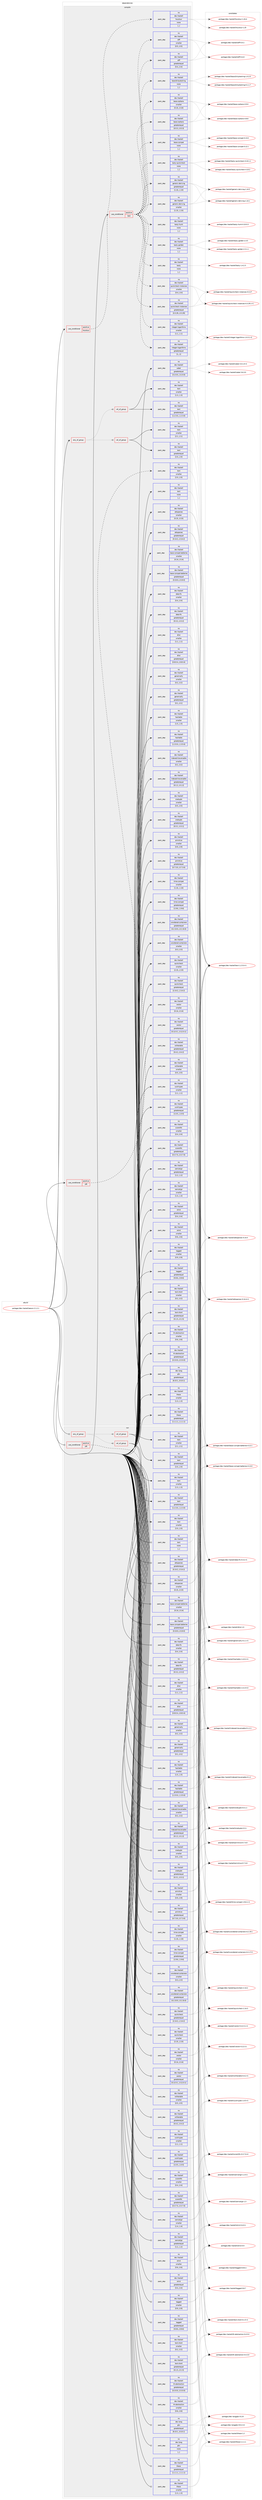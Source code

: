 digraph prolog {

# *************
# Graph options
# *************

newrank=true;
concentrate=true;
compound=true;
graph [rankdir=LR,fontname=Helvetica,fontsize=10,ranksep=1.5];#, ranksep=2.5, nodesep=0.2];
edge  [arrowhead=vee];
node  [fontname=Helvetica,fontsize=10];

# **********
# The ebuild
# **********

subgraph cluster_leftcol {
color=gray;
rank=same;
label=<<i>ebuild</i>>;
id [label="portage://dev-haskell/aeson-2.1.2.1", color=red, width=4, href="../dev-haskell/aeson-2.1.2.1.svg"];
}

# ****************
# The dependencies
# ****************

subgraph cluster_midcol {
color=gray;
label=<<i>dependencies</i>>;
subgraph cluster_compile {
fillcolor="#eeeeee";
style=filled;
label=<<i>compile</i>>;
subgraph any868 {
dependency74156 [label=<<TABLE BORDER="0" CELLBORDER="1" CELLSPACING="0" CELLPADDING="4"><TR><TD CELLPADDING="10">any_of_group</TD></TR></TABLE>>, shape=none, color=red];subgraph all58 {
dependency74157 [label=<<TABLE BORDER="0" CELLBORDER="1" CELLSPACING="0" CELLPADDING="4"><TR><TD CELLPADDING="10">all_of_group</TD></TR></TABLE>>, shape=none, color=red];subgraph pack53799 {
dependency74158 [label=<<TABLE BORDER="0" CELLBORDER="1" CELLSPACING="0" CELLPADDING="4" WIDTH="220"><TR><TD ROWSPAN="6" CELLPADDING="30">pack_dep</TD></TR><TR><TD WIDTH="110">no</TD></TR><TR><TD>dev-haskell</TD></TR><TR><TD>text</TD></TR><TR><TD>greaterequal</TD></TR><TR><TD>[1.2.3.0,,,1.2.3.0]</TD></TR></TABLE>>, shape=none, color=blue];
}
dependency74157:e -> dependency74158:w [weight=20,style="solid",arrowhead="inv"];
subgraph pack53800 {
dependency74159 [label=<<TABLE BORDER="0" CELLBORDER="1" CELLSPACING="0" CELLPADDING="4" WIDTH="220"><TR><TD ROWSPAN="6" CELLPADDING="30">pack_dep</TD></TR><TR><TD WIDTH="110">no</TD></TR><TR><TD>dev-haskell</TD></TR><TR><TD>text</TD></TR><TR><TD>smaller</TD></TR><TR><TD>[1.3,,,1.3]</TD></TR></TABLE>>, shape=none, color=blue];
}
dependency74157:e -> dependency74159:w [weight=20,style="solid",arrowhead="inv"];
}
dependency74156:e -> dependency74157:w [weight=20,style="dotted",arrowhead="oinv"];
subgraph all59 {
dependency74160 [label=<<TABLE BORDER="0" CELLBORDER="1" CELLSPACING="0" CELLPADDING="4"><TR><TD CELLPADDING="10">all_of_group</TD></TR></TABLE>>, shape=none, color=red];subgraph pack53801 {
dependency74161 [label=<<TABLE BORDER="0" CELLBORDER="1" CELLSPACING="0" CELLPADDING="4" WIDTH="220"><TR><TD ROWSPAN="6" CELLPADDING="30">pack_dep</TD></TR><TR><TD WIDTH="110">no</TD></TR><TR><TD>dev-haskell</TD></TR><TR><TD>text</TD></TR><TR><TD>greaterequal</TD></TR><TR><TD>[2.0,,,2.0]</TD></TR></TABLE>>, shape=none, color=blue];
}
dependency74160:e -> dependency74161:w [weight=20,style="solid",arrowhead="inv"];
subgraph pack53802 {
dependency74162 [label=<<TABLE BORDER="0" CELLBORDER="1" CELLSPACING="0" CELLPADDING="4" WIDTH="220"><TR><TD ROWSPAN="6" CELLPADDING="30">pack_dep</TD></TR><TR><TD WIDTH="110">no</TD></TR><TR><TD>dev-haskell</TD></TR><TR><TD>text</TD></TR><TR><TD>smaller</TD></TR><TR><TD>[2.1,,,2.1]</TD></TR></TABLE>>, shape=none, color=blue];
}
dependency74160:e -> dependency74162:w [weight=20,style="solid",arrowhead="inv"];
}
dependency74156:e -> dependency74160:w [weight=20,style="dotted",arrowhead="oinv"];
}
id:e -> dependency74156:w [weight=20,style="solid",arrowhead="vee"];
subgraph cond19434 {
dependency74163 [label=<<TABLE BORDER="0" CELLBORDER="1" CELLSPACING="0" CELLPADDING="4"><TR><TD ROWSPAN="3" CELLPADDING="10">use_conditional</TD></TR><TR><TD>positive</TD></TR><TR><TD>cffi</TD></TR></TABLE>>, shape=none, color=red];
subgraph pack53803 {
dependency74164 [label=<<TABLE BORDER="0" CELLBORDER="1" CELLSPACING="0" CELLPADDING="4" WIDTH="220"><TR><TD ROWSPAN="6" CELLPADDING="30">pack_dep</TD></TR><TR><TD WIDTH="110">no</TD></TR><TR><TD>dev-haskell</TD></TR><TR><TD>text</TD></TR><TR><TD>smaller</TD></TR><TR><TD>[2.0,,,2.0]</TD></TR></TABLE>>, shape=none, color=blue];
}
dependency74163:e -> dependency74164:w [weight=20,style="dashed",arrowhead="vee"];
}
id:e -> dependency74163:w [weight=20,style="solid",arrowhead="vee"];
subgraph cond19435 {
dependency74165 [label=<<TABLE BORDER="0" CELLBORDER="1" CELLSPACING="0" CELLPADDING="4"><TR><TD ROWSPAN="3" CELLPADDING="10">use_conditional</TD></TR><TR><TD>positive</TD></TR><TR><TD>hscolour</TD></TR></TABLE>>, shape=none, color=red];
subgraph pack53804 {
dependency74166 [label=<<TABLE BORDER="0" CELLBORDER="1" CELLSPACING="0" CELLPADDING="4" WIDTH="220"><TR><TD ROWSPAN="6" CELLPADDING="30">pack_dep</TD></TR><TR><TD WIDTH="110">no</TD></TR><TR><TD>dev-haskell</TD></TR><TR><TD>hscolour</TD></TR><TR><TD>none</TD></TR><TR><TD>[,,]</TD></TR></TABLE>>, shape=none, color=blue];
}
dependency74165:e -> dependency74166:w [weight=20,style="dashed",arrowhead="vee"];
}
id:e -> dependency74165:w [weight=20,style="solid",arrowhead="vee"];
subgraph cond19436 {
dependency74167 [label=<<TABLE BORDER="0" CELLBORDER="1" CELLSPACING="0" CELLPADDING="4"><TR><TD ROWSPAN="3" CELLPADDING="10">use_conditional</TD></TR><TR><TD>positive</TD></TR><TR><TD>test</TD></TR></TABLE>>, shape=none, color=red];
subgraph pack53805 {
dependency74168 [label=<<TABLE BORDER="0" CELLBORDER="1" CELLSPACING="0" CELLPADDING="4" WIDTH="220"><TR><TD ROWSPAN="6" CELLPADDING="30">pack_dep</TD></TR><TR><TD WIDTH="110">no</TD></TR><TR><TD>dev-haskell</TD></TR><TR><TD>base-compat</TD></TR><TR><TD>none</TD></TR><TR><TD>[,,]</TD></TR></TABLE>>, shape=none, color=blue];
}
dependency74167:e -> dependency74168:w [weight=20,style="dashed",arrowhead="vee"];
subgraph pack53806 {
dependency74169 [label=<<TABLE BORDER="0" CELLBORDER="1" CELLSPACING="0" CELLPADDING="4" WIDTH="220"><TR><TD ROWSPAN="6" CELLPADDING="30">pack_dep</TD></TR><TR><TD WIDTH="110">no</TD></TR><TR><TD>dev-haskell</TD></TR><TR><TD>base-orphans</TD></TR><TR><TD>greaterequal</TD></TR><TR><TD>[0.5.3,,,0.5.3]</TD></TR></TABLE>>, shape=none, color=blue];
}
dependency74167:e -> dependency74169:w [weight=20,style="dashed",arrowhead="vee"];
subgraph pack53807 {
dependency74170 [label=<<TABLE BORDER="0" CELLBORDER="1" CELLSPACING="0" CELLPADDING="4" WIDTH="220"><TR><TD ROWSPAN="6" CELLPADDING="30">pack_dep</TD></TR><TR><TD WIDTH="110">no</TD></TR><TR><TD>dev-haskell</TD></TR><TR><TD>base-orphans</TD></TR><TR><TD>smaller</TD></TR><TR><TD>[0.10,,,0.10]</TD></TR></TABLE>>, shape=none, color=blue];
}
dependency74167:e -> dependency74170:w [weight=20,style="dashed",arrowhead="vee"];
subgraph pack53808 {
dependency74171 [label=<<TABLE BORDER="0" CELLBORDER="1" CELLSPACING="0" CELLPADDING="4" WIDTH="220"><TR><TD ROWSPAN="6" CELLPADDING="30">pack_dep</TD></TR><TR><TD WIDTH="110">no</TD></TR><TR><TD>dev-haskell</TD></TR><TR><TD>base16-bytestring</TD></TR><TR><TD>none</TD></TR><TR><TD>[,,]</TD></TR></TABLE>>, shape=none, color=blue];
}
dependency74167:e -> dependency74171:w [weight=20,style="dashed",arrowhead="vee"];
subgraph pack53809 {
dependency74172 [label=<<TABLE BORDER="0" CELLBORDER="1" CELLSPACING="0" CELLPADDING="4" WIDTH="220"><TR><TD ROWSPAN="6" CELLPADDING="30">pack_dep</TD></TR><TR><TD WIDTH="110">no</TD></TR><TR><TD>dev-haskell</TD></TR><TR><TD>diff</TD></TR><TR><TD>greaterequal</TD></TR><TR><TD>[0.4,,,0.4]</TD></TR></TABLE>>, shape=none, color=blue];
}
dependency74167:e -> dependency74172:w [weight=20,style="dashed",arrowhead="vee"];
subgraph pack53810 {
dependency74173 [label=<<TABLE BORDER="0" CELLBORDER="1" CELLSPACING="0" CELLPADDING="4" WIDTH="220"><TR><TD ROWSPAN="6" CELLPADDING="30">pack_dep</TD></TR><TR><TD WIDTH="110">no</TD></TR><TR><TD>dev-haskell</TD></TR><TR><TD>diff</TD></TR><TR><TD>smaller</TD></TR><TR><TD>[0.5,,,0.5]</TD></TR></TABLE>>, shape=none, color=blue];
}
dependency74167:e -> dependency74173:w [weight=20,style="dashed",arrowhead="vee"];
subgraph pack53811 {
dependency74174 [label=<<TABLE BORDER="0" CELLBORDER="1" CELLSPACING="0" CELLPADDING="4" WIDTH="220"><TR><TD ROWSPAN="6" CELLPADDING="30">pack_dep</TD></TR><TR><TD WIDTH="110">no</TD></TR><TR><TD>dev-haskell</TD></TR><TR><TD>generic-deriving</TD></TR><TR><TD>greaterequal</TD></TR><TR><TD>[1.10,,,1.10]</TD></TR></TABLE>>, shape=none, color=blue];
}
dependency74167:e -> dependency74174:w [weight=20,style="dashed",arrowhead="vee"];
subgraph pack53812 {
dependency74175 [label=<<TABLE BORDER="0" CELLBORDER="1" CELLSPACING="0" CELLPADDING="4" WIDTH="220"><TR><TD ROWSPAN="6" CELLPADDING="30">pack_dep</TD></TR><TR><TD WIDTH="110">no</TD></TR><TR><TD>dev-haskell</TD></TR><TR><TD>generic-deriving</TD></TR><TR><TD>smaller</TD></TR><TR><TD>[1.15,,,1.15]</TD></TR></TABLE>>, shape=none, color=blue];
}
dependency74167:e -> dependency74175:w [weight=20,style="dashed",arrowhead="vee"];
subgraph pack53813 {
dependency74176 [label=<<TABLE BORDER="0" CELLBORDER="1" CELLSPACING="0" CELLPADDING="4" WIDTH="220"><TR><TD ROWSPAN="6" CELLPADDING="30">pack_dep</TD></TR><TR><TD WIDTH="110">no</TD></TR><TR><TD>dev-haskell</TD></TR><TR><TD>integer-logarithms</TD></TR><TR><TD>greaterequal</TD></TR><TR><TD>[1,,,1]</TD></TR></TABLE>>, shape=none, color=blue];
}
dependency74167:e -> dependency74176:w [weight=20,style="dashed",arrowhead="vee"];
subgraph pack53814 {
dependency74177 [label=<<TABLE BORDER="0" CELLBORDER="1" CELLSPACING="0" CELLPADDING="4" WIDTH="220"><TR><TD ROWSPAN="6" CELLPADDING="30">pack_dep</TD></TR><TR><TD WIDTH="110">no</TD></TR><TR><TD>dev-haskell</TD></TR><TR><TD>integer-logarithms</TD></TR><TR><TD>smaller</TD></TR><TR><TD>[1.1,,,1.1]</TD></TR></TABLE>>, shape=none, color=blue];
}
dependency74167:e -> dependency74177:w [weight=20,style="dashed",arrowhead="vee"];
subgraph pack53815 {
dependency74178 [label=<<TABLE BORDER="0" CELLBORDER="1" CELLSPACING="0" CELLPADDING="4" WIDTH="220"><TR><TD ROWSPAN="6" CELLPADDING="30">pack_dep</TD></TR><TR><TD WIDTH="110">no</TD></TR><TR><TD>dev-haskell</TD></TR><TR><TD>quickcheck-instances</TD></TR><TR><TD>greaterequal</TD></TR><TR><TD>[0.3.29,,,0.3.29]</TD></TR></TABLE>>, shape=none, color=blue];
}
dependency74167:e -> dependency74178:w [weight=20,style="dashed",arrowhead="vee"];
subgraph pack53816 {
dependency74179 [label=<<TABLE BORDER="0" CELLBORDER="1" CELLSPACING="0" CELLPADDING="4" WIDTH="220"><TR><TD ROWSPAN="6" CELLPADDING="30">pack_dep</TD></TR><TR><TD WIDTH="110">no</TD></TR><TR><TD>dev-haskell</TD></TR><TR><TD>quickcheck-instances</TD></TR><TR><TD>smaller</TD></TR><TR><TD>[0.4,,,0.4]</TD></TR></TABLE>>, shape=none, color=blue];
}
dependency74167:e -> dependency74179:w [weight=20,style="dashed",arrowhead="vee"];
subgraph pack53817 {
dependency74180 [label=<<TABLE BORDER="0" CELLBORDER="1" CELLSPACING="0" CELLPADDING="4" WIDTH="220"><TR><TD ROWSPAN="6" CELLPADDING="30">pack_dep</TD></TR><TR><TD WIDTH="110">no</TD></TR><TR><TD>dev-haskell</TD></TR><TR><TD>tasty</TD></TR><TR><TD>none</TD></TR><TR><TD>[,,]</TD></TR></TABLE>>, shape=none, color=blue];
}
dependency74167:e -> dependency74180:w [weight=20,style="dashed",arrowhead="vee"];
subgraph pack53818 {
dependency74181 [label=<<TABLE BORDER="0" CELLBORDER="1" CELLSPACING="0" CELLPADDING="4" WIDTH="220"><TR><TD ROWSPAN="6" CELLPADDING="30">pack_dep</TD></TR><TR><TD WIDTH="110">no</TD></TR><TR><TD>dev-haskell</TD></TR><TR><TD>tasty-golden</TD></TR><TR><TD>none</TD></TR><TR><TD>[,,]</TD></TR></TABLE>>, shape=none, color=blue];
}
dependency74167:e -> dependency74181:w [weight=20,style="dashed",arrowhead="vee"];
subgraph pack53819 {
dependency74182 [label=<<TABLE BORDER="0" CELLBORDER="1" CELLSPACING="0" CELLPADDING="4" WIDTH="220"><TR><TD ROWSPAN="6" CELLPADDING="30">pack_dep</TD></TR><TR><TD WIDTH="110">no</TD></TR><TR><TD>dev-haskell</TD></TR><TR><TD>tasty-hunit</TD></TR><TR><TD>none</TD></TR><TR><TD>[,,]</TD></TR></TABLE>>, shape=none, color=blue];
}
dependency74167:e -> dependency74182:w [weight=20,style="dashed",arrowhead="vee"];
subgraph pack53820 {
dependency74183 [label=<<TABLE BORDER="0" CELLBORDER="1" CELLSPACING="0" CELLPADDING="4" WIDTH="220"><TR><TD ROWSPAN="6" CELLPADDING="30">pack_dep</TD></TR><TR><TD WIDTH="110">no</TD></TR><TR><TD>dev-haskell</TD></TR><TR><TD>tasty-quickcheck</TD></TR><TR><TD>none</TD></TR><TR><TD>[,,]</TD></TR></TABLE>>, shape=none, color=blue];
}
dependency74167:e -> dependency74183:w [weight=20,style="dashed",arrowhead="vee"];
}
id:e -> dependency74167:w [weight=20,style="solid",arrowhead="vee"];
subgraph pack53821 {
dependency74184 [label=<<TABLE BORDER="0" CELLBORDER="1" CELLSPACING="0" CELLPADDING="4" WIDTH="220"><TR><TD ROWSPAN="6" CELLPADDING="30">pack_dep</TD></TR><TR><TD WIDTH="110">no</TD></TR><TR><TD>dev-haskell</TD></TR><TR><TD>attoparsec</TD></TR><TR><TD>greaterequal</TD></TR><TR><TD>[0.14.2,,,0.14.2]</TD></TR></TABLE>>, shape=none, color=blue];
}
id:e -> dependency74184:w [weight=20,style="solid",arrowhead="vee"];
subgraph pack53822 {
dependency74185 [label=<<TABLE BORDER="0" CELLBORDER="1" CELLSPACING="0" CELLPADDING="4" WIDTH="220"><TR><TD ROWSPAN="6" CELLPADDING="30">pack_dep</TD></TR><TR><TD WIDTH="110">no</TD></TR><TR><TD>dev-haskell</TD></TR><TR><TD>attoparsec</TD></TR><TR><TD>smaller</TD></TR><TR><TD>[0.15,,,0.15]</TD></TR></TABLE>>, shape=none, color=blue];
}
id:e -> dependency74185:w [weight=20,style="solid",arrowhead="vee"];
subgraph pack53823 {
dependency74186 [label=<<TABLE BORDER="0" CELLBORDER="1" CELLSPACING="0" CELLPADDING="4" WIDTH="220"><TR><TD ROWSPAN="6" CELLPADDING="30">pack_dep</TD></TR><TR><TD WIDTH="110">no</TD></TR><TR><TD>dev-haskell</TD></TR><TR><TD>base-compat-batteries</TD></TR><TR><TD>greaterequal</TD></TR><TR><TD>[0.10.0,,,0.10.0]</TD></TR></TABLE>>, shape=none, color=blue];
}
id:e -> dependency74186:w [weight=20,style="solid",arrowhead="vee"];
subgraph pack53824 {
dependency74187 [label=<<TABLE BORDER="0" CELLBORDER="1" CELLSPACING="0" CELLPADDING="4" WIDTH="220"><TR><TD ROWSPAN="6" CELLPADDING="30">pack_dep</TD></TR><TR><TD WIDTH="110">no</TD></TR><TR><TD>dev-haskell</TD></TR><TR><TD>base-compat-batteries</TD></TR><TR><TD>smaller</TD></TR><TR><TD>[0.14,,,0.14]</TD></TR></TABLE>>, shape=none, color=blue];
}
id:e -> dependency74187:w [weight=20,style="solid",arrowhead="vee"];
subgraph pack53825 {
dependency74188 [label=<<TABLE BORDER="0" CELLBORDER="1" CELLSPACING="0" CELLPADDING="4" WIDTH="220"><TR><TD ROWSPAN="6" CELLPADDING="30">pack_dep</TD></TR><TR><TD WIDTH="110">no</TD></TR><TR><TD>dev-haskell</TD></TR><TR><TD>cabal</TD></TR><TR><TD>greaterequal</TD></TR><TR><TD>[3.2.0.0,,,3.2.0.0]</TD></TR></TABLE>>, shape=none, color=blue];
}
id:e -> dependency74188:w [weight=20,style="solid",arrowhead="vee"];
subgraph pack53826 {
dependency74189 [label=<<TABLE BORDER="0" CELLBORDER="1" CELLSPACING="0" CELLPADDING="4" WIDTH="220"><TR><TD ROWSPAN="6" CELLPADDING="30">pack_dep</TD></TR><TR><TD WIDTH="110">no</TD></TR><TR><TD>dev-haskell</TD></TR><TR><TD>data-fix</TD></TR><TR><TD>greaterequal</TD></TR><TR><TD>[0.3.2,,,0.3.2]</TD></TR></TABLE>>, shape=none, color=blue];
}
id:e -> dependency74189:w [weight=20,style="solid",arrowhead="vee"];
subgraph pack53827 {
dependency74190 [label=<<TABLE BORDER="0" CELLBORDER="1" CELLSPACING="0" CELLPADDING="4" WIDTH="220"><TR><TD ROWSPAN="6" CELLPADDING="30">pack_dep</TD></TR><TR><TD WIDTH="110">no</TD></TR><TR><TD>dev-haskell</TD></TR><TR><TD>data-fix</TD></TR><TR><TD>smaller</TD></TR><TR><TD>[0.4,,,0.4]</TD></TR></TABLE>>, shape=none, color=blue];
}
id:e -> dependency74190:w [weight=20,style="solid",arrowhead="vee"];
subgraph pack53828 {
dependency74191 [label=<<TABLE BORDER="0" CELLBORDER="1" CELLSPACING="0" CELLPADDING="4" WIDTH="220"><TR><TD ROWSPAN="6" CELLPADDING="30">pack_dep</TD></TR><TR><TD WIDTH="110">no</TD></TR><TR><TD>dev-haskell</TD></TR><TR><TD>dlist</TD></TR><TR><TD>greaterequal</TD></TR><TR><TD>[0.8.0.4,,,0.8.0.4]</TD></TR></TABLE>>, shape=none, color=blue];
}
id:e -> dependency74191:w [weight=20,style="solid",arrowhead="vee"];
subgraph pack53829 {
dependency74192 [label=<<TABLE BORDER="0" CELLBORDER="1" CELLSPACING="0" CELLPADDING="4" WIDTH="220"><TR><TD ROWSPAN="6" CELLPADDING="30">pack_dep</TD></TR><TR><TD WIDTH="110">no</TD></TR><TR><TD>dev-haskell</TD></TR><TR><TD>dlist</TD></TR><TR><TD>smaller</TD></TR><TR><TD>[1.1,,,1.1]</TD></TR></TABLE>>, shape=none, color=blue];
}
id:e -> dependency74192:w [weight=20,style="solid",arrowhead="vee"];
subgraph pack53830 {
dependency74193 [label=<<TABLE BORDER="0" CELLBORDER="1" CELLSPACING="0" CELLPADDING="4" WIDTH="220"><TR><TD ROWSPAN="6" CELLPADDING="30">pack_dep</TD></TR><TR><TD WIDTH="110">no</TD></TR><TR><TD>dev-haskell</TD></TR><TR><TD>generically</TD></TR><TR><TD>greaterequal</TD></TR><TR><TD>[0.1,,,0.1]</TD></TR></TABLE>>, shape=none, color=blue];
}
id:e -> dependency74193:w [weight=20,style="solid",arrowhead="vee"];
subgraph pack53831 {
dependency74194 [label=<<TABLE BORDER="0" CELLBORDER="1" CELLSPACING="0" CELLPADDING="4" WIDTH="220"><TR><TD ROWSPAN="6" CELLPADDING="30">pack_dep</TD></TR><TR><TD WIDTH="110">no</TD></TR><TR><TD>dev-haskell</TD></TR><TR><TD>generically</TD></TR><TR><TD>smaller</TD></TR><TR><TD>[0.2,,,0.2]</TD></TR></TABLE>>, shape=none, color=blue];
}
id:e -> dependency74194:w [weight=20,style="solid",arrowhead="vee"];
subgraph pack53832 {
dependency74195 [label=<<TABLE BORDER="0" CELLBORDER="1" CELLSPACING="0" CELLPADDING="4" WIDTH="220"><TR><TD ROWSPAN="6" CELLPADDING="30">pack_dep</TD></TR><TR><TD WIDTH="110">no</TD></TR><TR><TD>dev-haskell</TD></TR><TR><TD>hashable</TD></TR><TR><TD>greaterequal</TD></TR><TR><TD>[1.3.5.0,,,1.3.5.0]</TD></TR></TABLE>>, shape=none, color=blue];
}
id:e -> dependency74195:w [weight=20,style="solid",arrowhead="vee"];
subgraph pack53833 {
dependency74196 [label=<<TABLE BORDER="0" CELLBORDER="1" CELLSPACING="0" CELLPADDING="4" WIDTH="220"><TR><TD ROWSPAN="6" CELLPADDING="30">pack_dep</TD></TR><TR><TD WIDTH="110">no</TD></TR><TR><TD>dev-haskell</TD></TR><TR><TD>hashable</TD></TR><TR><TD>smaller</TD></TR><TR><TD>[1.5,,,1.5]</TD></TR></TABLE>>, shape=none, color=blue];
}
id:e -> dependency74196:w [weight=20,style="solid",arrowhead="vee"];
subgraph pack53834 {
dependency74197 [label=<<TABLE BORDER="0" CELLBORDER="1" CELLSPACING="0" CELLPADDING="4" WIDTH="220"><TR><TD ROWSPAN="6" CELLPADDING="30">pack_dep</TD></TR><TR><TD WIDTH="110">no</TD></TR><TR><TD>dev-haskell</TD></TR><TR><TD>indexed-traversable</TD></TR><TR><TD>greaterequal</TD></TR><TR><TD>[0.1.2,,,0.1.2]</TD></TR></TABLE>>, shape=none, color=blue];
}
id:e -> dependency74197:w [weight=20,style="solid",arrowhead="vee"];
subgraph pack53835 {
dependency74198 [label=<<TABLE BORDER="0" CELLBORDER="1" CELLSPACING="0" CELLPADDING="4" WIDTH="220"><TR><TD ROWSPAN="6" CELLPADDING="30">pack_dep</TD></TR><TR><TD WIDTH="110">no</TD></TR><TR><TD>dev-haskell</TD></TR><TR><TD>indexed-traversable</TD></TR><TR><TD>smaller</TD></TR><TR><TD>[0.2,,,0.2]</TD></TR></TABLE>>, shape=none, color=blue];
}
id:e -> dependency74198:w [weight=20,style="solid",arrowhead="vee"];
subgraph pack53836 {
dependency74199 [label=<<TABLE BORDER="0" CELLBORDER="1" CELLSPACING="0" CELLPADDING="4" WIDTH="220"><TR><TD ROWSPAN="6" CELLPADDING="30">pack_dep</TD></TR><TR><TD WIDTH="110">no</TD></TR><TR><TD>dev-haskell</TD></TR><TR><TD>onetuple</TD></TR><TR><TD>greaterequal</TD></TR><TR><TD>[0.3.1,,,0.3.1]</TD></TR></TABLE>>, shape=none, color=blue];
}
id:e -> dependency74199:w [weight=20,style="solid",arrowhead="vee"];
subgraph pack53837 {
dependency74200 [label=<<TABLE BORDER="0" CELLBORDER="1" CELLSPACING="0" CELLPADDING="4" WIDTH="220"><TR><TD ROWSPAN="6" CELLPADDING="30">pack_dep</TD></TR><TR><TD WIDTH="110">no</TD></TR><TR><TD>dev-haskell</TD></TR><TR><TD>onetuple</TD></TR><TR><TD>smaller</TD></TR><TR><TD>[0.5,,,0.5]</TD></TR></TABLE>>, shape=none, color=blue];
}
id:e -> dependency74200:w [weight=20,style="solid",arrowhead="vee"];
subgraph pack53838 {
dependency74201 [label=<<TABLE BORDER="0" CELLBORDER="1" CELLSPACING="0" CELLPADDING="4" WIDTH="220"><TR><TD ROWSPAN="6" CELLPADDING="30">pack_dep</TD></TR><TR><TD WIDTH="110">no</TD></TR><TR><TD>dev-haskell</TD></TR><TR><TD>primitive</TD></TR><TR><TD>greaterequal</TD></TR><TR><TD>[0.7.3.0,,,0.7.3.0]</TD></TR></TABLE>>, shape=none, color=blue];
}
id:e -> dependency74201:w [weight=20,style="solid",arrowhead="vee"];
subgraph pack53839 {
dependency74202 [label=<<TABLE BORDER="0" CELLBORDER="1" CELLSPACING="0" CELLPADDING="4" WIDTH="220"><TR><TD ROWSPAN="6" CELLPADDING="30">pack_dep</TD></TR><TR><TD WIDTH="110">no</TD></TR><TR><TD>dev-haskell</TD></TR><TR><TD>primitive</TD></TR><TR><TD>smaller</TD></TR><TR><TD>[0.9,,,0.9]</TD></TR></TABLE>>, shape=none, color=blue];
}
id:e -> dependency74202:w [weight=20,style="solid",arrowhead="vee"];
subgraph pack53840 {
dependency74203 [label=<<TABLE BORDER="0" CELLBORDER="1" CELLSPACING="0" CELLPADDING="4" WIDTH="220"><TR><TD ROWSPAN="6" CELLPADDING="30">pack_dep</TD></TR><TR><TD WIDTH="110">no</TD></TR><TR><TD>dev-haskell</TD></TR><TR><TD>quickcheck</TD></TR><TR><TD>greaterequal</TD></TR><TR><TD>[2.14.2,,,2.14.2]</TD></TR></TABLE>>, shape=none, color=blue];
}
id:e -> dependency74203:w [weight=20,style="solid",arrowhead="vee"];
subgraph pack53841 {
dependency74204 [label=<<TABLE BORDER="0" CELLBORDER="1" CELLSPACING="0" CELLPADDING="4" WIDTH="220"><TR><TD ROWSPAN="6" CELLPADDING="30">pack_dep</TD></TR><TR><TD WIDTH="110">no</TD></TR><TR><TD>dev-haskell</TD></TR><TR><TD>quickcheck</TD></TR><TR><TD>smaller</TD></TR><TR><TD>[2.15,,,2.15]</TD></TR></TABLE>>, shape=none, color=blue];
}
id:e -> dependency74204:w [weight=20,style="solid",arrowhead="vee"];
subgraph pack53842 {
dependency74205 [label=<<TABLE BORDER="0" CELLBORDER="1" CELLSPACING="0" CELLPADDING="4" WIDTH="220"><TR><TD ROWSPAN="6" CELLPADDING="30">pack_dep</TD></TR><TR><TD WIDTH="110">no</TD></TR><TR><TD>dev-haskell</TD></TR><TR><TD>scientific</TD></TR><TR><TD>greaterequal</TD></TR><TR><TD>[0.3.7.0,,,0.3.7.0]</TD></TR></TABLE>>, shape=none, color=blue];
}
id:e -> dependency74205:w [weight=20,style="solid",arrowhead="vee"];
subgraph pack53843 {
dependency74206 [label=<<TABLE BORDER="0" CELLBORDER="1" CELLSPACING="0" CELLPADDING="4" WIDTH="220"><TR><TD ROWSPAN="6" CELLPADDING="30">pack_dep</TD></TR><TR><TD WIDTH="110">no</TD></TR><TR><TD>dev-haskell</TD></TR><TR><TD>scientific</TD></TR><TR><TD>smaller</TD></TR><TR><TD>[0.4,,,0.4]</TD></TR></TABLE>>, shape=none, color=blue];
}
id:e -> dependency74206:w [weight=20,style="solid",arrowhead="vee"];
subgraph pack53844 {
dependency74207 [label=<<TABLE BORDER="0" CELLBORDER="1" CELLSPACING="0" CELLPADDING="4" WIDTH="220"><TR><TD ROWSPAN="6" CELLPADDING="30">pack_dep</TD></TR><TR><TD WIDTH="110">no</TD></TR><TR><TD>dev-haskell</TD></TR><TR><TD>semialign</TD></TR><TR><TD>greaterequal</TD></TR><TR><TD>[1.2,,,1.2]</TD></TR></TABLE>>, shape=none, color=blue];
}
id:e -> dependency74207:w [weight=20,style="solid",arrowhead="vee"];
subgraph pack53845 {
dependency74208 [label=<<TABLE BORDER="0" CELLBORDER="1" CELLSPACING="0" CELLPADDING="4" WIDTH="220"><TR><TD ROWSPAN="6" CELLPADDING="30">pack_dep</TD></TR><TR><TD WIDTH="110">no</TD></TR><TR><TD>dev-haskell</TD></TR><TR><TD>semialign</TD></TR><TR><TD>smaller</TD></TR><TR><TD>[1.4,,,1.4]</TD></TR></TABLE>>, shape=none, color=blue];
}
id:e -> dependency74208:w [weight=20,style="solid",arrowhead="vee"];
subgraph pack53846 {
dependency74209 [label=<<TABLE BORDER="0" CELLBORDER="1" CELLSPACING="0" CELLPADDING="4" WIDTH="220"><TR><TD ROWSPAN="6" CELLPADDING="30">pack_dep</TD></TR><TR><TD WIDTH="110">no</TD></TR><TR><TD>dev-haskell</TD></TR><TR><TD>strict</TD></TR><TR><TD>greaterequal</TD></TR><TR><TD>[0.4,,,0.4]</TD></TR></TABLE>>, shape=none, color=blue];
}
id:e -> dependency74209:w [weight=20,style="solid",arrowhead="vee"];
subgraph pack53847 {
dependency74210 [label=<<TABLE BORDER="0" CELLBORDER="1" CELLSPACING="0" CELLPADDING="4" WIDTH="220"><TR><TD ROWSPAN="6" CELLPADDING="30">pack_dep</TD></TR><TR><TD WIDTH="110">no</TD></TR><TR><TD>dev-haskell</TD></TR><TR><TD>strict</TD></TR><TR><TD>smaller</TD></TR><TR><TD>[0.6,,,0.6]</TD></TR></TABLE>>, shape=none, color=blue];
}
id:e -> dependency74210:w [weight=20,style="solid",arrowhead="vee"];
subgraph pack53848 {
dependency74211 [label=<<TABLE BORDER="0" CELLBORDER="1" CELLSPACING="0" CELLPADDING="4" WIDTH="220"><TR><TD ROWSPAN="6" CELLPADDING="30">pack_dep</TD></TR><TR><TD WIDTH="110">no</TD></TR><TR><TD>dev-haskell</TD></TR><TR><TD>tagged</TD></TR><TR><TD>greaterequal</TD></TR><TR><TD>[0.8.6,,,0.8.6]</TD></TR></TABLE>>, shape=none, color=blue];
}
id:e -> dependency74211:w [weight=20,style="solid",arrowhead="vee"];
subgraph pack53849 {
dependency74212 [label=<<TABLE BORDER="0" CELLBORDER="1" CELLSPACING="0" CELLPADDING="4" WIDTH="220"><TR><TD ROWSPAN="6" CELLPADDING="30">pack_dep</TD></TR><TR><TD WIDTH="110">no</TD></TR><TR><TD>dev-haskell</TD></TR><TR><TD>tagged</TD></TR><TR><TD>smaller</TD></TR><TR><TD>[0.9,,,0.9]</TD></TR></TABLE>>, shape=none, color=blue];
}
id:e -> dependency74212:w [weight=20,style="solid",arrowhead="vee"];
subgraph pack53850 {
dependency74213 [label=<<TABLE BORDER="0" CELLBORDER="1" CELLSPACING="0" CELLPADDING="4" WIDTH="220"><TR><TD ROWSPAN="6" CELLPADDING="30">pack_dep</TD></TR><TR><TD WIDTH="110">no</TD></TR><TR><TD>dev-haskell</TD></TR><TR><TD>text</TD></TR><TR><TD>none</TD></TR><TR><TD>[,,]</TD></TR></TABLE>>, shape=none, color=blue];
}
id:e -> dependency74213:w [weight=20,style="solid",arrowhead="vee"];
subgraph pack53851 {
dependency74214 [label=<<TABLE BORDER="0" CELLBORDER="1" CELLSPACING="0" CELLPADDING="4" WIDTH="220"><TR><TD ROWSPAN="6" CELLPADDING="30">pack_dep</TD></TR><TR><TD WIDTH="110">no</TD></TR><TR><TD>dev-haskell</TD></TR><TR><TD>text-short</TD></TR><TR><TD>greaterequal</TD></TR><TR><TD>[0.1.5,,,0.1.5]</TD></TR></TABLE>>, shape=none, color=blue];
}
id:e -> dependency74214:w [weight=20,style="solid",arrowhead="vee"];
subgraph pack53852 {
dependency74215 [label=<<TABLE BORDER="0" CELLBORDER="1" CELLSPACING="0" CELLPADDING="4" WIDTH="220"><TR><TD ROWSPAN="6" CELLPADDING="30">pack_dep</TD></TR><TR><TD WIDTH="110">no</TD></TR><TR><TD>dev-haskell</TD></TR><TR><TD>text-short</TD></TR><TR><TD>smaller</TD></TR><TR><TD>[0.2,,,0.2]</TD></TR></TABLE>>, shape=none, color=blue];
}
id:e -> dependency74215:w [weight=20,style="solid",arrowhead="vee"];
subgraph pack53853 {
dependency74216 [label=<<TABLE BORDER="0" CELLBORDER="1" CELLSPACING="0" CELLPADDING="4" WIDTH="220"><TR><TD ROWSPAN="6" CELLPADDING="30">pack_dep</TD></TR><TR><TD WIDTH="110">no</TD></TR><TR><TD>dev-haskell</TD></TR><TR><TD>th-abstraction</TD></TR><TR><TD>greaterequal</TD></TR><TR><TD>[0.3.0.0,,,0.3.0.0]</TD></TR></TABLE>>, shape=none, color=blue];
}
id:e -> dependency74216:w [weight=20,style="solid",arrowhead="vee"];
subgraph pack53854 {
dependency74217 [label=<<TABLE BORDER="0" CELLBORDER="1" CELLSPACING="0" CELLPADDING="4" WIDTH="220"><TR><TD ROWSPAN="6" CELLPADDING="30">pack_dep</TD></TR><TR><TD WIDTH="110">no</TD></TR><TR><TD>dev-haskell</TD></TR><TR><TD>th-abstraction</TD></TR><TR><TD>smaller</TD></TR><TR><TD>[0.6,,,0.6]</TD></TR></TABLE>>, shape=none, color=blue];
}
id:e -> dependency74217:w [weight=20,style="solid",arrowhead="vee"];
subgraph pack53855 {
dependency74218 [label=<<TABLE BORDER="0" CELLBORDER="1" CELLSPACING="0" CELLPADDING="4" WIDTH="220"><TR><TD ROWSPAN="6" CELLPADDING="30">pack_dep</TD></TR><TR><TD WIDTH="110">no</TD></TR><TR><TD>dev-haskell</TD></TR><TR><TD>these</TD></TR><TR><TD>greaterequal</TD></TR><TR><TD>[1.1.1.1,,,1.1.1.1]</TD></TR></TABLE>>, shape=none, color=blue];
}
id:e -> dependency74218:w [weight=20,style="solid",arrowhead="vee"];
subgraph pack53856 {
dependency74219 [label=<<TABLE BORDER="0" CELLBORDER="1" CELLSPACING="0" CELLPADDING="4" WIDTH="220"><TR><TD ROWSPAN="6" CELLPADDING="30">pack_dep</TD></TR><TR><TD WIDTH="110">no</TD></TR><TR><TD>dev-haskell</TD></TR><TR><TD>these</TD></TR><TR><TD>smaller</TD></TR><TR><TD>[1.3,,,1.3]</TD></TR></TABLE>>, shape=none, color=blue];
}
id:e -> dependency74219:w [weight=20,style="solid",arrowhead="vee"];
subgraph pack53857 {
dependency74220 [label=<<TABLE BORDER="0" CELLBORDER="1" CELLSPACING="0" CELLPADDING="4" WIDTH="220"><TR><TD ROWSPAN="6" CELLPADDING="30">pack_dep</TD></TR><TR><TD WIDTH="110">no</TD></TR><TR><TD>dev-haskell</TD></TR><TR><TD>time-compat</TD></TR><TR><TD>greaterequal</TD></TR><TR><TD>[1.9.6,,,1.9.6]</TD></TR></TABLE>>, shape=none, color=blue];
}
id:e -> dependency74220:w [weight=20,style="solid",arrowhead="vee"];
subgraph pack53858 {
dependency74221 [label=<<TABLE BORDER="0" CELLBORDER="1" CELLSPACING="0" CELLPADDING="4" WIDTH="220"><TR><TD ROWSPAN="6" CELLPADDING="30">pack_dep</TD></TR><TR><TD WIDTH="110">no</TD></TR><TR><TD>dev-haskell</TD></TR><TR><TD>time-compat</TD></TR><TR><TD>smaller</TD></TR><TR><TD>[1.10,,,1.10]</TD></TR></TABLE>>, shape=none, color=blue];
}
id:e -> dependency74221:w [weight=20,style="solid",arrowhead="vee"];
subgraph pack53859 {
dependency74222 [label=<<TABLE BORDER="0" CELLBORDER="1" CELLSPACING="0" CELLPADDING="4" WIDTH="220"><TR><TD ROWSPAN="6" CELLPADDING="30">pack_dep</TD></TR><TR><TD WIDTH="110">no</TD></TR><TR><TD>dev-haskell</TD></TR><TR><TD>unordered-containers</TD></TR><TR><TD>greaterequal</TD></TR><TR><TD>[0.2.10.0,,,0.2.10.0]</TD></TR></TABLE>>, shape=none, color=blue];
}
id:e -> dependency74222:w [weight=20,style="solid",arrowhead="vee"];
subgraph pack53860 {
dependency74223 [label=<<TABLE BORDER="0" CELLBORDER="1" CELLSPACING="0" CELLPADDING="4" WIDTH="220"><TR><TD ROWSPAN="6" CELLPADDING="30">pack_dep</TD></TR><TR><TD WIDTH="110">no</TD></TR><TR><TD>dev-haskell</TD></TR><TR><TD>unordered-containers</TD></TR><TR><TD>smaller</TD></TR><TR><TD>[0.3,,,0.3]</TD></TR></TABLE>>, shape=none, color=blue];
}
id:e -> dependency74223:w [weight=20,style="solid",arrowhead="vee"];
subgraph pack53861 {
dependency74224 [label=<<TABLE BORDER="0" CELLBORDER="1" CELLSPACING="0" CELLPADDING="4" WIDTH="220"><TR><TD ROWSPAN="6" CELLPADDING="30">pack_dep</TD></TR><TR><TD WIDTH="110">no</TD></TR><TR><TD>dev-haskell</TD></TR><TR><TD>uuid-types</TD></TR><TR><TD>greaterequal</TD></TR><TR><TD>[1.0.5,,,1.0.5]</TD></TR></TABLE>>, shape=none, color=blue];
}
id:e -> dependency74224:w [weight=20,style="solid",arrowhead="vee"];
subgraph pack53862 {
dependency74225 [label=<<TABLE BORDER="0" CELLBORDER="1" CELLSPACING="0" CELLPADDING="4" WIDTH="220"><TR><TD ROWSPAN="6" CELLPADDING="30">pack_dep</TD></TR><TR><TD WIDTH="110">no</TD></TR><TR><TD>dev-haskell</TD></TR><TR><TD>uuid-types</TD></TR><TR><TD>smaller</TD></TR><TR><TD>[1.1,,,1.1]</TD></TR></TABLE>>, shape=none, color=blue];
}
id:e -> dependency74225:w [weight=20,style="solid",arrowhead="vee"];
subgraph pack53863 {
dependency74226 [label=<<TABLE BORDER="0" CELLBORDER="1" CELLSPACING="0" CELLPADDING="4" WIDTH="220"><TR><TD ROWSPAN="6" CELLPADDING="30">pack_dep</TD></TR><TR><TD WIDTH="110">no</TD></TR><TR><TD>dev-haskell</TD></TR><TR><TD>vector</TD></TR><TR><TD>greaterequal</TD></TR><TR><TD>[0.12.0.1,,,0.12.0.1]</TD></TR></TABLE>>, shape=none, color=blue];
}
id:e -> dependency74226:w [weight=20,style="solid",arrowhead="vee"];
subgraph pack53864 {
dependency74227 [label=<<TABLE BORDER="0" CELLBORDER="1" CELLSPACING="0" CELLPADDING="4" WIDTH="220"><TR><TD ROWSPAN="6" CELLPADDING="30">pack_dep</TD></TR><TR><TD WIDTH="110">no</TD></TR><TR><TD>dev-haskell</TD></TR><TR><TD>vector</TD></TR><TR><TD>smaller</TD></TR><TR><TD>[0.14,,,0.14]</TD></TR></TABLE>>, shape=none, color=blue];
}
id:e -> dependency74227:w [weight=20,style="solid",arrowhead="vee"];
subgraph pack53865 {
dependency74228 [label=<<TABLE BORDER="0" CELLBORDER="1" CELLSPACING="0" CELLPADDING="4" WIDTH="220"><TR><TD ROWSPAN="6" CELLPADDING="30">pack_dep</TD></TR><TR><TD WIDTH="110">no</TD></TR><TR><TD>dev-haskell</TD></TR><TR><TD>witherable</TD></TR><TR><TD>greaterequal</TD></TR><TR><TD>[0.4.2,,,0.4.2]</TD></TR></TABLE>>, shape=none, color=blue];
}
id:e -> dependency74228:w [weight=20,style="solid",arrowhead="vee"];
subgraph pack53866 {
dependency74229 [label=<<TABLE BORDER="0" CELLBORDER="1" CELLSPACING="0" CELLPADDING="4" WIDTH="220"><TR><TD ROWSPAN="6" CELLPADDING="30">pack_dep</TD></TR><TR><TD WIDTH="110">no</TD></TR><TR><TD>dev-haskell</TD></TR><TR><TD>witherable</TD></TR><TR><TD>smaller</TD></TR><TR><TD>[0.5,,,0.5]</TD></TR></TABLE>>, shape=none, color=blue];
}
id:e -> dependency74229:w [weight=20,style="solid",arrowhead="vee"];
subgraph pack53867 {
dependency74230 [label=<<TABLE BORDER="0" CELLBORDER="1" CELLSPACING="0" CELLPADDING="4" WIDTH="220"><TR><TD ROWSPAN="6" CELLPADDING="30">pack_dep</TD></TR><TR><TD WIDTH="110">no</TD></TR><TR><TD>dev-lang</TD></TR><TR><TD>ghc</TD></TR><TR><TD>greaterequal</TD></TR><TR><TD>[8.10.1,,,8.10.1]</TD></TR></TABLE>>, shape=none, color=blue];
}
id:e -> dependency74230:w [weight=20,style="solid",arrowhead="vee"];
}
subgraph cluster_compileandrun {
fillcolor="#eeeeee";
style=filled;
label=<<i>compile and run</i>>;
}
subgraph cluster_run {
fillcolor="#eeeeee";
style=filled;
label=<<i>run</i>>;
subgraph any869 {
dependency74231 [label=<<TABLE BORDER="0" CELLBORDER="1" CELLSPACING="0" CELLPADDING="4"><TR><TD CELLPADDING="10">any_of_group</TD></TR></TABLE>>, shape=none, color=red];subgraph all60 {
dependency74232 [label=<<TABLE BORDER="0" CELLBORDER="1" CELLSPACING="0" CELLPADDING="4"><TR><TD CELLPADDING="10">all_of_group</TD></TR></TABLE>>, shape=none, color=red];subgraph pack53868 {
dependency74233 [label=<<TABLE BORDER="0" CELLBORDER="1" CELLSPACING="0" CELLPADDING="4" WIDTH="220"><TR><TD ROWSPAN="6" CELLPADDING="30">pack_dep</TD></TR><TR><TD WIDTH="110">no</TD></TR><TR><TD>dev-haskell</TD></TR><TR><TD>text</TD></TR><TR><TD>greaterequal</TD></TR><TR><TD>[1.2.3.0,,,1.2.3.0]</TD></TR></TABLE>>, shape=none, color=blue];
}
dependency74232:e -> dependency74233:w [weight=20,style="solid",arrowhead="inv"];
subgraph pack53869 {
dependency74234 [label=<<TABLE BORDER="0" CELLBORDER="1" CELLSPACING="0" CELLPADDING="4" WIDTH="220"><TR><TD ROWSPAN="6" CELLPADDING="30">pack_dep</TD></TR><TR><TD WIDTH="110">no</TD></TR><TR><TD>dev-haskell</TD></TR><TR><TD>text</TD></TR><TR><TD>smaller</TD></TR><TR><TD>[1.3,,,1.3]</TD></TR></TABLE>>, shape=none, color=blue];
}
dependency74232:e -> dependency74234:w [weight=20,style="solid",arrowhead="inv"];
}
dependency74231:e -> dependency74232:w [weight=20,style="dotted",arrowhead="oinv"];
subgraph all61 {
dependency74235 [label=<<TABLE BORDER="0" CELLBORDER="1" CELLSPACING="0" CELLPADDING="4"><TR><TD CELLPADDING="10">all_of_group</TD></TR></TABLE>>, shape=none, color=red];subgraph pack53870 {
dependency74236 [label=<<TABLE BORDER="0" CELLBORDER="1" CELLSPACING="0" CELLPADDING="4" WIDTH="220"><TR><TD ROWSPAN="6" CELLPADDING="30">pack_dep</TD></TR><TR><TD WIDTH="110">no</TD></TR><TR><TD>dev-haskell</TD></TR><TR><TD>text</TD></TR><TR><TD>greaterequal</TD></TR><TR><TD>[2.0,,,2.0]</TD></TR></TABLE>>, shape=none, color=blue];
}
dependency74235:e -> dependency74236:w [weight=20,style="solid",arrowhead="inv"];
subgraph pack53871 {
dependency74237 [label=<<TABLE BORDER="0" CELLBORDER="1" CELLSPACING="0" CELLPADDING="4" WIDTH="220"><TR><TD ROWSPAN="6" CELLPADDING="30">pack_dep</TD></TR><TR><TD WIDTH="110">no</TD></TR><TR><TD>dev-haskell</TD></TR><TR><TD>text</TD></TR><TR><TD>smaller</TD></TR><TR><TD>[2.1,,,2.1]</TD></TR></TABLE>>, shape=none, color=blue];
}
dependency74235:e -> dependency74237:w [weight=20,style="solid",arrowhead="inv"];
}
dependency74231:e -> dependency74235:w [weight=20,style="dotted",arrowhead="oinv"];
}
id:e -> dependency74231:w [weight=20,style="solid",arrowhead="odot"];
subgraph cond19437 {
dependency74238 [label=<<TABLE BORDER="0" CELLBORDER="1" CELLSPACING="0" CELLPADDING="4"><TR><TD ROWSPAN="3" CELLPADDING="10">use_conditional</TD></TR><TR><TD>positive</TD></TR><TR><TD>cffi</TD></TR></TABLE>>, shape=none, color=red];
subgraph pack53872 {
dependency74239 [label=<<TABLE BORDER="0" CELLBORDER="1" CELLSPACING="0" CELLPADDING="4" WIDTH="220"><TR><TD ROWSPAN="6" CELLPADDING="30">pack_dep</TD></TR><TR><TD WIDTH="110">no</TD></TR><TR><TD>dev-haskell</TD></TR><TR><TD>text</TD></TR><TR><TD>smaller</TD></TR><TR><TD>[2.0,,,2.0]</TD></TR></TABLE>>, shape=none, color=blue];
}
dependency74238:e -> dependency74239:w [weight=20,style="dashed",arrowhead="vee"];
}
id:e -> dependency74238:w [weight=20,style="solid",arrowhead="odot"];
subgraph pack53873 {
dependency74240 [label=<<TABLE BORDER="0" CELLBORDER="1" CELLSPACING="0" CELLPADDING="4" WIDTH="220"><TR><TD ROWSPAN="6" CELLPADDING="30">pack_dep</TD></TR><TR><TD WIDTH="110">no</TD></TR><TR><TD>dev-haskell</TD></TR><TR><TD>attoparsec</TD></TR><TR><TD>greaterequal</TD></TR><TR><TD>[0.14.2,,,0.14.2]</TD></TR></TABLE>>, shape=none, color=blue];
}
id:e -> dependency74240:w [weight=20,style="solid",arrowhead="odot"];
subgraph pack53874 {
dependency74241 [label=<<TABLE BORDER="0" CELLBORDER="1" CELLSPACING="0" CELLPADDING="4" WIDTH="220"><TR><TD ROWSPAN="6" CELLPADDING="30">pack_dep</TD></TR><TR><TD WIDTH="110">no</TD></TR><TR><TD>dev-haskell</TD></TR><TR><TD>attoparsec</TD></TR><TR><TD>smaller</TD></TR><TR><TD>[0.15,,,0.15]</TD></TR></TABLE>>, shape=none, color=blue];
}
id:e -> dependency74241:w [weight=20,style="solid",arrowhead="odot"];
subgraph pack53875 {
dependency74242 [label=<<TABLE BORDER="0" CELLBORDER="1" CELLSPACING="0" CELLPADDING="4" WIDTH="220"><TR><TD ROWSPAN="6" CELLPADDING="30">pack_dep</TD></TR><TR><TD WIDTH="110">no</TD></TR><TR><TD>dev-haskell</TD></TR><TR><TD>base-compat-batteries</TD></TR><TR><TD>greaterequal</TD></TR><TR><TD>[0.10.0,,,0.10.0]</TD></TR></TABLE>>, shape=none, color=blue];
}
id:e -> dependency74242:w [weight=20,style="solid",arrowhead="odot"];
subgraph pack53876 {
dependency74243 [label=<<TABLE BORDER="0" CELLBORDER="1" CELLSPACING="0" CELLPADDING="4" WIDTH="220"><TR><TD ROWSPAN="6" CELLPADDING="30">pack_dep</TD></TR><TR><TD WIDTH="110">no</TD></TR><TR><TD>dev-haskell</TD></TR><TR><TD>base-compat-batteries</TD></TR><TR><TD>smaller</TD></TR><TR><TD>[0.14,,,0.14]</TD></TR></TABLE>>, shape=none, color=blue];
}
id:e -> dependency74243:w [weight=20,style="solid",arrowhead="odot"];
subgraph pack53877 {
dependency74244 [label=<<TABLE BORDER="0" CELLBORDER="1" CELLSPACING="0" CELLPADDING="4" WIDTH="220"><TR><TD ROWSPAN="6" CELLPADDING="30">pack_dep</TD></TR><TR><TD WIDTH="110">no</TD></TR><TR><TD>dev-haskell</TD></TR><TR><TD>data-fix</TD></TR><TR><TD>greaterequal</TD></TR><TR><TD>[0.3.2,,,0.3.2]</TD></TR></TABLE>>, shape=none, color=blue];
}
id:e -> dependency74244:w [weight=20,style="solid",arrowhead="odot"];
subgraph pack53878 {
dependency74245 [label=<<TABLE BORDER="0" CELLBORDER="1" CELLSPACING="0" CELLPADDING="4" WIDTH="220"><TR><TD ROWSPAN="6" CELLPADDING="30">pack_dep</TD></TR><TR><TD WIDTH="110">no</TD></TR><TR><TD>dev-haskell</TD></TR><TR><TD>data-fix</TD></TR><TR><TD>smaller</TD></TR><TR><TD>[0.4,,,0.4]</TD></TR></TABLE>>, shape=none, color=blue];
}
id:e -> dependency74245:w [weight=20,style="solid",arrowhead="odot"];
subgraph pack53879 {
dependency74246 [label=<<TABLE BORDER="0" CELLBORDER="1" CELLSPACING="0" CELLPADDING="4" WIDTH="220"><TR><TD ROWSPAN="6" CELLPADDING="30">pack_dep</TD></TR><TR><TD WIDTH="110">no</TD></TR><TR><TD>dev-haskell</TD></TR><TR><TD>dlist</TD></TR><TR><TD>greaterequal</TD></TR><TR><TD>[0.8.0.4,,,0.8.0.4]</TD></TR></TABLE>>, shape=none, color=blue];
}
id:e -> dependency74246:w [weight=20,style="solid",arrowhead="odot"];
subgraph pack53880 {
dependency74247 [label=<<TABLE BORDER="0" CELLBORDER="1" CELLSPACING="0" CELLPADDING="4" WIDTH="220"><TR><TD ROWSPAN="6" CELLPADDING="30">pack_dep</TD></TR><TR><TD WIDTH="110">no</TD></TR><TR><TD>dev-haskell</TD></TR><TR><TD>dlist</TD></TR><TR><TD>smaller</TD></TR><TR><TD>[1.1,,,1.1]</TD></TR></TABLE>>, shape=none, color=blue];
}
id:e -> dependency74247:w [weight=20,style="solid",arrowhead="odot"];
subgraph pack53881 {
dependency74248 [label=<<TABLE BORDER="0" CELLBORDER="1" CELLSPACING="0" CELLPADDING="4" WIDTH="220"><TR><TD ROWSPAN="6" CELLPADDING="30">pack_dep</TD></TR><TR><TD WIDTH="110">no</TD></TR><TR><TD>dev-haskell</TD></TR><TR><TD>generically</TD></TR><TR><TD>greaterequal</TD></TR><TR><TD>[0.1,,,0.1]</TD></TR></TABLE>>, shape=none, color=blue];
}
id:e -> dependency74248:w [weight=20,style="solid",arrowhead="odot"];
subgraph pack53882 {
dependency74249 [label=<<TABLE BORDER="0" CELLBORDER="1" CELLSPACING="0" CELLPADDING="4" WIDTH="220"><TR><TD ROWSPAN="6" CELLPADDING="30">pack_dep</TD></TR><TR><TD WIDTH="110">no</TD></TR><TR><TD>dev-haskell</TD></TR><TR><TD>generically</TD></TR><TR><TD>smaller</TD></TR><TR><TD>[0.2,,,0.2]</TD></TR></TABLE>>, shape=none, color=blue];
}
id:e -> dependency74249:w [weight=20,style="solid",arrowhead="odot"];
subgraph pack53883 {
dependency74250 [label=<<TABLE BORDER="0" CELLBORDER="1" CELLSPACING="0" CELLPADDING="4" WIDTH="220"><TR><TD ROWSPAN="6" CELLPADDING="30">pack_dep</TD></TR><TR><TD WIDTH="110">no</TD></TR><TR><TD>dev-haskell</TD></TR><TR><TD>hashable</TD></TR><TR><TD>greaterequal</TD></TR><TR><TD>[1.3.5.0,,,1.3.5.0]</TD></TR></TABLE>>, shape=none, color=blue];
}
id:e -> dependency74250:w [weight=20,style="solid",arrowhead="odot"];
subgraph pack53884 {
dependency74251 [label=<<TABLE BORDER="0" CELLBORDER="1" CELLSPACING="0" CELLPADDING="4" WIDTH="220"><TR><TD ROWSPAN="6" CELLPADDING="30">pack_dep</TD></TR><TR><TD WIDTH="110">no</TD></TR><TR><TD>dev-haskell</TD></TR><TR><TD>hashable</TD></TR><TR><TD>smaller</TD></TR><TR><TD>[1.5,,,1.5]</TD></TR></TABLE>>, shape=none, color=blue];
}
id:e -> dependency74251:w [weight=20,style="solid",arrowhead="odot"];
subgraph pack53885 {
dependency74252 [label=<<TABLE BORDER="0" CELLBORDER="1" CELLSPACING="0" CELLPADDING="4" WIDTH="220"><TR><TD ROWSPAN="6" CELLPADDING="30">pack_dep</TD></TR><TR><TD WIDTH="110">no</TD></TR><TR><TD>dev-haskell</TD></TR><TR><TD>indexed-traversable</TD></TR><TR><TD>greaterequal</TD></TR><TR><TD>[0.1.2,,,0.1.2]</TD></TR></TABLE>>, shape=none, color=blue];
}
id:e -> dependency74252:w [weight=20,style="solid",arrowhead="odot"];
subgraph pack53886 {
dependency74253 [label=<<TABLE BORDER="0" CELLBORDER="1" CELLSPACING="0" CELLPADDING="4" WIDTH="220"><TR><TD ROWSPAN="6" CELLPADDING="30">pack_dep</TD></TR><TR><TD WIDTH="110">no</TD></TR><TR><TD>dev-haskell</TD></TR><TR><TD>indexed-traversable</TD></TR><TR><TD>smaller</TD></TR><TR><TD>[0.2,,,0.2]</TD></TR></TABLE>>, shape=none, color=blue];
}
id:e -> dependency74253:w [weight=20,style="solid",arrowhead="odot"];
subgraph pack53887 {
dependency74254 [label=<<TABLE BORDER="0" CELLBORDER="1" CELLSPACING="0" CELLPADDING="4" WIDTH="220"><TR><TD ROWSPAN="6" CELLPADDING="30">pack_dep</TD></TR><TR><TD WIDTH="110">no</TD></TR><TR><TD>dev-haskell</TD></TR><TR><TD>onetuple</TD></TR><TR><TD>greaterequal</TD></TR><TR><TD>[0.3.1,,,0.3.1]</TD></TR></TABLE>>, shape=none, color=blue];
}
id:e -> dependency74254:w [weight=20,style="solid",arrowhead="odot"];
subgraph pack53888 {
dependency74255 [label=<<TABLE BORDER="0" CELLBORDER="1" CELLSPACING="0" CELLPADDING="4" WIDTH="220"><TR><TD ROWSPAN="6" CELLPADDING="30">pack_dep</TD></TR><TR><TD WIDTH="110">no</TD></TR><TR><TD>dev-haskell</TD></TR><TR><TD>onetuple</TD></TR><TR><TD>smaller</TD></TR><TR><TD>[0.5,,,0.5]</TD></TR></TABLE>>, shape=none, color=blue];
}
id:e -> dependency74255:w [weight=20,style="solid",arrowhead="odot"];
subgraph pack53889 {
dependency74256 [label=<<TABLE BORDER="0" CELLBORDER="1" CELLSPACING="0" CELLPADDING="4" WIDTH="220"><TR><TD ROWSPAN="6" CELLPADDING="30">pack_dep</TD></TR><TR><TD WIDTH="110">no</TD></TR><TR><TD>dev-haskell</TD></TR><TR><TD>primitive</TD></TR><TR><TD>greaterequal</TD></TR><TR><TD>[0.7.3.0,,,0.7.3.0]</TD></TR></TABLE>>, shape=none, color=blue];
}
id:e -> dependency74256:w [weight=20,style="solid",arrowhead="odot"];
subgraph pack53890 {
dependency74257 [label=<<TABLE BORDER="0" CELLBORDER="1" CELLSPACING="0" CELLPADDING="4" WIDTH="220"><TR><TD ROWSPAN="6" CELLPADDING="30">pack_dep</TD></TR><TR><TD WIDTH="110">no</TD></TR><TR><TD>dev-haskell</TD></TR><TR><TD>primitive</TD></TR><TR><TD>smaller</TD></TR><TR><TD>[0.9,,,0.9]</TD></TR></TABLE>>, shape=none, color=blue];
}
id:e -> dependency74257:w [weight=20,style="solid",arrowhead="odot"];
subgraph pack53891 {
dependency74258 [label=<<TABLE BORDER="0" CELLBORDER="1" CELLSPACING="0" CELLPADDING="4" WIDTH="220"><TR><TD ROWSPAN="6" CELLPADDING="30">pack_dep</TD></TR><TR><TD WIDTH="110">no</TD></TR><TR><TD>dev-haskell</TD></TR><TR><TD>quickcheck</TD></TR><TR><TD>greaterequal</TD></TR><TR><TD>[2.14.2,,,2.14.2]</TD></TR></TABLE>>, shape=none, color=blue];
}
id:e -> dependency74258:w [weight=20,style="solid",arrowhead="odot"];
subgraph pack53892 {
dependency74259 [label=<<TABLE BORDER="0" CELLBORDER="1" CELLSPACING="0" CELLPADDING="4" WIDTH="220"><TR><TD ROWSPAN="6" CELLPADDING="30">pack_dep</TD></TR><TR><TD WIDTH="110">no</TD></TR><TR><TD>dev-haskell</TD></TR><TR><TD>quickcheck</TD></TR><TR><TD>smaller</TD></TR><TR><TD>[2.15,,,2.15]</TD></TR></TABLE>>, shape=none, color=blue];
}
id:e -> dependency74259:w [weight=20,style="solid",arrowhead="odot"];
subgraph pack53893 {
dependency74260 [label=<<TABLE BORDER="0" CELLBORDER="1" CELLSPACING="0" CELLPADDING="4" WIDTH="220"><TR><TD ROWSPAN="6" CELLPADDING="30">pack_dep</TD></TR><TR><TD WIDTH="110">no</TD></TR><TR><TD>dev-haskell</TD></TR><TR><TD>scientific</TD></TR><TR><TD>greaterequal</TD></TR><TR><TD>[0.3.7.0,,,0.3.7.0]</TD></TR></TABLE>>, shape=none, color=blue];
}
id:e -> dependency74260:w [weight=20,style="solid",arrowhead="odot"];
subgraph pack53894 {
dependency74261 [label=<<TABLE BORDER="0" CELLBORDER="1" CELLSPACING="0" CELLPADDING="4" WIDTH="220"><TR><TD ROWSPAN="6" CELLPADDING="30">pack_dep</TD></TR><TR><TD WIDTH="110">no</TD></TR><TR><TD>dev-haskell</TD></TR><TR><TD>scientific</TD></TR><TR><TD>smaller</TD></TR><TR><TD>[0.4,,,0.4]</TD></TR></TABLE>>, shape=none, color=blue];
}
id:e -> dependency74261:w [weight=20,style="solid",arrowhead="odot"];
subgraph pack53895 {
dependency74262 [label=<<TABLE BORDER="0" CELLBORDER="1" CELLSPACING="0" CELLPADDING="4" WIDTH="220"><TR><TD ROWSPAN="6" CELLPADDING="30">pack_dep</TD></TR><TR><TD WIDTH="110">no</TD></TR><TR><TD>dev-haskell</TD></TR><TR><TD>semialign</TD></TR><TR><TD>greaterequal</TD></TR><TR><TD>[1.2,,,1.2]</TD></TR></TABLE>>, shape=none, color=blue];
}
id:e -> dependency74262:w [weight=20,style="solid",arrowhead="odot"];
subgraph pack53896 {
dependency74263 [label=<<TABLE BORDER="0" CELLBORDER="1" CELLSPACING="0" CELLPADDING="4" WIDTH="220"><TR><TD ROWSPAN="6" CELLPADDING="30">pack_dep</TD></TR><TR><TD WIDTH="110">no</TD></TR><TR><TD>dev-haskell</TD></TR><TR><TD>semialign</TD></TR><TR><TD>smaller</TD></TR><TR><TD>[1.4,,,1.4]</TD></TR></TABLE>>, shape=none, color=blue];
}
id:e -> dependency74263:w [weight=20,style="solid",arrowhead="odot"];
subgraph pack53897 {
dependency74264 [label=<<TABLE BORDER="0" CELLBORDER="1" CELLSPACING="0" CELLPADDING="4" WIDTH="220"><TR><TD ROWSPAN="6" CELLPADDING="30">pack_dep</TD></TR><TR><TD WIDTH="110">no</TD></TR><TR><TD>dev-haskell</TD></TR><TR><TD>strict</TD></TR><TR><TD>greaterequal</TD></TR><TR><TD>[0.4,,,0.4]</TD></TR></TABLE>>, shape=none, color=blue];
}
id:e -> dependency74264:w [weight=20,style="solid",arrowhead="odot"];
subgraph pack53898 {
dependency74265 [label=<<TABLE BORDER="0" CELLBORDER="1" CELLSPACING="0" CELLPADDING="4" WIDTH="220"><TR><TD ROWSPAN="6" CELLPADDING="30">pack_dep</TD></TR><TR><TD WIDTH="110">no</TD></TR><TR><TD>dev-haskell</TD></TR><TR><TD>strict</TD></TR><TR><TD>smaller</TD></TR><TR><TD>[0.6,,,0.6]</TD></TR></TABLE>>, shape=none, color=blue];
}
id:e -> dependency74265:w [weight=20,style="solid",arrowhead="odot"];
subgraph pack53899 {
dependency74266 [label=<<TABLE BORDER="0" CELLBORDER="1" CELLSPACING="0" CELLPADDING="4" WIDTH="220"><TR><TD ROWSPAN="6" CELLPADDING="30">pack_dep</TD></TR><TR><TD WIDTH="110">no</TD></TR><TR><TD>dev-haskell</TD></TR><TR><TD>tagged</TD></TR><TR><TD>greaterequal</TD></TR><TR><TD>[0.8.6,,,0.8.6]</TD></TR></TABLE>>, shape=none, color=blue];
}
id:e -> dependency74266:w [weight=20,style="solid",arrowhead="odot"];
subgraph pack53900 {
dependency74267 [label=<<TABLE BORDER="0" CELLBORDER="1" CELLSPACING="0" CELLPADDING="4" WIDTH="220"><TR><TD ROWSPAN="6" CELLPADDING="30">pack_dep</TD></TR><TR><TD WIDTH="110">no</TD></TR><TR><TD>dev-haskell</TD></TR><TR><TD>tagged</TD></TR><TR><TD>smaller</TD></TR><TR><TD>[0.9,,,0.9]</TD></TR></TABLE>>, shape=none, color=blue];
}
id:e -> dependency74267:w [weight=20,style="solid",arrowhead="odot"];
subgraph pack53901 {
dependency74268 [label=<<TABLE BORDER="0" CELLBORDER="1" CELLSPACING="0" CELLPADDING="4" WIDTH="220"><TR><TD ROWSPAN="6" CELLPADDING="30">pack_dep</TD></TR><TR><TD WIDTH="110">no</TD></TR><TR><TD>dev-haskell</TD></TR><TR><TD>text</TD></TR><TR><TD>none</TD></TR><TR><TD>[,,]</TD></TR></TABLE>>, shape=none, color=blue];
}
id:e -> dependency74268:w [weight=20,style="solid",arrowhead="odot"];
subgraph pack53902 {
dependency74269 [label=<<TABLE BORDER="0" CELLBORDER="1" CELLSPACING="0" CELLPADDING="4" WIDTH="220"><TR><TD ROWSPAN="6" CELLPADDING="30">pack_dep</TD></TR><TR><TD WIDTH="110">no</TD></TR><TR><TD>dev-haskell</TD></TR><TR><TD>text-short</TD></TR><TR><TD>greaterequal</TD></TR><TR><TD>[0.1.5,,,0.1.5]</TD></TR></TABLE>>, shape=none, color=blue];
}
id:e -> dependency74269:w [weight=20,style="solid",arrowhead="odot"];
subgraph pack53903 {
dependency74270 [label=<<TABLE BORDER="0" CELLBORDER="1" CELLSPACING="0" CELLPADDING="4" WIDTH="220"><TR><TD ROWSPAN="6" CELLPADDING="30">pack_dep</TD></TR><TR><TD WIDTH="110">no</TD></TR><TR><TD>dev-haskell</TD></TR><TR><TD>text-short</TD></TR><TR><TD>smaller</TD></TR><TR><TD>[0.2,,,0.2]</TD></TR></TABLE>>, shape=none, color=blue];
}
id:e -> dependency74270:w [weight=20,style="solid",arrowhead="odot"];
subgraph pack53904 {
dependency74271 [label=<<TABLE BORDER="0" CELLBORDER="1" CELLSPACING="0" CELLPADDING="4" WIDTH="220"><TR><TD ROWSPAN="6" CELLPADDING="30">pack_dep</TD></TR><TR><TD WIDTH="110">no</TD></TR><TR><TD>dev-haskell</TD></TR><TR><TD>th-abstraction</TD></TR><TR><TD>greaterequal</TD></TR><TR><TD>[0.3.0.0,,,0.3.0.0]</TD></TR></TABLE>>, shape=none, color=blue];
}
id:e -> dependency74271:w [weight=20,style="solid",arrowhead="odot"];
subgraph pack53905 {
dependency74272 [label=<<TABLE BORDER="0" CELLBORDER="1" CELLSPACING="0" CELLPADDING="4" WIDTH="220"><TR><TD ROWSPAN="6" CELLPADDING="30">pack_dep</TD></TR><TR><TD WIDTH="110">no</TD></TR><TR><TD>dev-haskell</TD></TR><TR><TD>th-abstraction</TD></TR><TR><TD>smaller</TD></TR><TR><TD>[0.6,,,0.6]</TD></TR></TABLE>>, shape=none, color=blue];
}
id:e -> dependency74272:w [weight=20,style="solid",arrowhead="odot"];
subgraph pack53906 {
dependency74273 [label=<<TABLE BORDER="0" CELLBORDER="1" CELLSPACING="0" CELLPADDING="4" WIDTH="220"><TR><TD ROWSPAN="6" CELLPADDING="30">pack_dep</TD></TR><TR><TD WIDTH="110">no</TD></TR><TR><TD>dev-haskell</TD></TR><TR><TD>these</TD></TR><TR><TD>greaterequal</TD></TR><TR><TD>[1.1.1.1,,,1.1.1.1]</TD></TR></TABLE>>, shape=none, color=blue];
}
id:e -> dependency74273:w [weight=20,style="solid",arrowhead="odot"];
subgraph pack53907 {
dependency74274 [label=<<TABLE BORDER="0" CELLBORDER="1" CELLSPACING="0" CELLPADDING="4" WIDTH="220"><TR><TD ROWSPAN="6" CELLPADDING="30">pack_dep</TD></TR><TR><TD WIDTH="110">no</TD></TR><TR><TD>dev-haskell</TD></TR><TR><TD>these</TD></TR><TR><TD>smaller</TD></TR><TR><TD>[1.3,,,1.3]</TD></TR></TABLE>>, shape=none, color=blue];
}
id:e -> dependency74274:w [weight=20,style="solid",arrowhead="odot"];
subgraph pack53908 {
dependency74275 [label=<<TABLE BORDER="0" CELLBORDER="1" CELLSPACING="0" CELLPADDING="4" WIDTH="220"><TR><TD ROWSPAN="6" CELLPADDING="30">pack_dep</TD></TR><TR><TD WIDTH="110">no</TD></TR><TR><TD>dev-haskell</TD></TR><TR><TD>time-compat</TD></TR><TR><TD>greaterequal</TD></TR><TR><TD>[1.9.6,,,1.9.6]</TD></TR></TABLE>>, shape=none, color=blue];
}
id:e -> dependency74275:w [weight=20,style="solid",arrowhead="odot"];
subgraph pack53909 {
dependency74276 [label=<<TABLE BORDER="0" CELLBORDER="1" CELLSPACING="0" CELLPADDING="4" WIDTH="220"><TR><TD ROWSPAN="6" CELLPADDING="30">pack_dep</TD></TR><TR><TD WIDTH="110">no</TD></TR><TR><TD>dev-haskell</TD></TR><TR><TD>time-compat</TD></TR><TR><TD>smaller</TD></TR><TR><TD>[1.10,,,1.10]</TD></TR></TABLE>>, shape=none, color=blue];
}
id:e -> dependency74276:w [weight=20,style="solid",arrowhead="odot"];
subgraph pack53910 {
dependency74277 [label=<<TABLE BORDER="0" CELLBORDER="1" CELLSPACING="0" CELLPADDING="4" WIDTH="220"><TR><TD ROWSPAN="6" CELLPADDING="30">pack_dep</TD></TR><TR><TD WIDTH="110">no</TD></TR><TR><TD>dev-haskell</TD></TR><TR><TD>unordered-containers</TD></TR><TR><TD>greaterequal</TD></TR><TR><TD>[0.2.10.0,,,0.2.10.0]</TD></TR></TABLE>>, shape=none, color=blue];
}
id:e -> dependency74277:w [weight=20,style="solid",arrowhead="odot"];
subgraph pack53911 {
dependency74278 [label=<<TABLE BORDER="0" CELLBORDER="1" CELLSPACING="0" CELLPADDING="4" WIDTH="220"><TR><TD ROWSPAN="6" CELLPADDING="30">pack_dep</TD></TR><TR><TD WIDTH="110">no</TD></TR><TR><TD>dev-haskell</TD></TR><TR><TD>unordered-containers</TD></TR><TR><TD>smaller</TD></TR><TR><TD>[0.3,,,0.3]</TD></TR></TABLE>>, shape=none, color=blue];
}
id:e -> dependency74278:w [weight=20,style="solid",arrowhead="odot"];
subgraph pack53912 {
dependency74279 [label=<<TABLE BORDER="0" CELLBORDER="1" CELLSPACING="0" CELLPADDING="4" WIDTH="220"><TR><TD ROWSPAN="6" CELLPADDING="30">pack_dep</TD></TR><TR><TD WIDTH="110">no</TD></TR><TR><TD>dev-haskell</TD></TR><TR><TD>uuid-types</TD></TR><TR><TD>greaterequal</TD></TR><TR><TD>[1.0.5,,,1.0.5]</TD></TR></TABLE>>, shape=none, color=blue];
}
id:e -> dependency74279:w [weight=20,style="solid",arrowhead="odot"];
subgraph pack53913 {
dependency74280 [label=<<TABLE BORDER="0" CELLBORDER="1" CELLSPACING="0" CELLPADDING="4" WIDTH="220"><TR><TD ROWSPAN="6" CELLPADDING="30">pack_dep</TD></TR><TR><TD WIDTH="110">no</TD></TR><TR><TD>dev-haskell</TD></TR><TR><TD>uuid-types</TD></TR><TR><TD>smaller</TD></TR><TR><TD>[1.1,,,1.1]</TD></TR></TABLE>>, shape=none, color=blue];
}
id:e -> dependency74280:w [weight=20,style="solid",arrowhead="odot"];
subgraph pack53914 {
dependency74281 [label=<<TABLE BORDER="0" CELLBORDER="1" CELLSPACING="0" CELLPADDING="4" WIDTH="220"><TR><TD ROWSPAN="6" CELLPADDING="30">pack_dep</TD></TR><TR><TD WIDTH="110">no</TD></TR><TR><TD>dev-haskell</TD></TR><TR><TD>vector</TD></TR><TR><TD>greaterequal</TD></TR><TR><TD>[0.12.0.1,,,0.12.0.1]</TD></TR></TABLE>>, shape=none, color=blue];
}
id:e -> dependency74281:w [weight=20,style="solid",arrowhead="odot"];
subgraph pack53915 {
dependency74282 [label=<<TABLE BORDER="0" CELLBORDER="1" CELLSPACING="0" CELLPADDING="4" WIDTH="220"><TR><TD ROWSPAN="6" CELLPADDING="30">pack_dep</TD></TR><TR><TD WIDTH="110">no</TD></TR><TR><TD>dev-haskell</TD></TR><TR><TD>vector</TD></TR><TR><TD>smaller</TD></TR><TR><TD>[0.14,,,0.14]</TD></TR></TABLE>>, shape=none, color=blue];
}
id:e -> dependency74282:w [weight=20,style="solid",arrowhead="odot"];
subgraph pack53916 {
dependency74283 [label=<<TABLE BORDER="0" CELLBORDER="1" CELLSPACING="0" CELLPADDING="4" WIDTH="220"><TR><TD ROWSPAN="6" CELLPADDING="30">pack_dep</TD></TR><TR><TD WIDTH="110">no</TD></TR><TR><TD>dev-haskell</TD></TR><TR><TD>witherable</TD></TR><TR><TD>greaterequal</TD></TR><TR><TD>[0.4.2,,,0.4.2]</TD></TR></TABLE>>, shape=none, color=blue];
}
id:e -> dependency74283:w [weight=20,style="solid",arrowhead="odot"];
subgraph pack53917 {
dependency74284 [label=<<TABLE BORDER="0" CELLBORDER="1" CELLSPACING="0" CELLPADDING="4" WIDTH="220"><TR><TD ROWSPAN="6" CELLPADDING="30">pack_dep</TD></TR><TR><TD WIDTH="110">no</TD></TR><TR><TD>dev-haskell</TD></TR><TR><TD>witherable</TD></TR><TR><TD>smaller</TD></TR><TR><TD>[0.5,,,0.5]</TD></TR></TABLE>>, shape=none, color=blue];
}
id:e -> dependency74284:w [weight=20,style="solid",arrowhead="odot"];
subgraph pack53918 {
dependency74285 [label=<<TABLE BORDER="0" CELLBORDER="1" CELLSPACING="0" CELLPADDING="4" WIDTH="220"><TR><TD ROWSPAN="6" CELLPADDING="30">pack_dep</TD></TR><TR><TD WIDTH="110">no</TD></TR><TR><TD>dev-lang</TD></TR><TR><TD>ghc</TD></TR><TR><TD>greaterequal</TD></TR><TR><TD>[8.10.1,,,8.10.1]</TD></TR></TABLE>>, shape=none, color=blue];
}
id:e -> dependency74285:w [weight=20,style="solid",arrowhead="odot"];
subgraph pack53919 {
dependency74286 [label=<<TABLE BORDER="0" CELLBORDER="1" CELLSPACING="0" CELLPADDING="4" WIDTH="220"><TR><TD ROWSPAN="6" CELLPADDING="30">pack_dep</TD></TR><TR><TD WIDTH="110">no</TD></TR><TR><TD>dev-lang</TD></TR><TR><TD>ghc</TD></TR><TR><TD>none</TD></TR><TR><TD>[,,]</TD></TR></TABLE>>, shape=none, color=blue];
}
id:e -> dependency74286:w [weight=20,style="solid",arrowhead="odot"];
}
}

# **************
# The candidates
# **************

subgraph cluster_choices {
rank=same;
color=gray;
label=<<i>candidates</i>>;

subgraph choice53799 {
color=black;
nodesep=1;
choice10010111845104971151071011081084711610112011645494650465346484511449 [label="portage://dev-haskell/text-1.2.5.0-r1", color=red, width=4,href="../dev-haskell/text-1.2.5.0-r1.svg"];
dependency74158:e -> choice10010111845104971151071011081084711610112011645494650465346484511449:w [style=dotted,weight="100"];
}
subgraph choice53800 {
color=black;
nodesep=1;
choice10010111845104971151071011081084711610112011645494650465346484511449 [label="portage://dev-haskell/text-1.2.5.0-r1", color=red, width=4,href="../dev-haskell/text-1.2.5.0-r1.svg"];
dependency74159:e -> choice10010111845104971151071011081084711610112011645494650465346484511449:w [style=dotted,weight="100"];
}
subgraph choice53801 {
color=black;
nodesep=1;
choice10010111845104971151071011081084711610112011645494650465346484511449 [label="portage://dev-haskell/text-1.2.5.0-r1", color=red, width=4,href="../dev-haskell/text-1.2.5.0-r1.svg"];
dependency74161:e -> choice10010111845104971151071011081084711610112011645494650465346484511449:w [style=dotted,weight="100"];
}
subgraph choice53802 {
color=black;
nodesep=1;
choice10010111845104971151071011081084711610112011645494650465346484511449 [label="portage://dev-haskell/text-1.2.5.0-r1", color=red, width=4,href="../dev-haskell/text-1.2.5.0-r1.svg"];
dependency74162:e -> choice10010111845104971151071011081084711610112011645494650465346484511449:w [style=dotted,weight="100"];
}
subgraph choice53803 {
color=black;
nodesep=1;
choice10010111845104971151071011081084711610112011645494650465346484511449 [label="portage://dev-haskell/text-1.2.5.0-r1", color=red, width=4,href="../dev-haskell/text-1.2.5.0-r1.svg"];
dependency74164:e -> choice10010111845104971151071011081084711610112011645494650465346484511449:w [style=dotted,weight="100"];
}
subgraph choice53804 {
color=black;
nodesep=1;
choice1001011184510497115107101108108471041159911110811111711445494650524652 [label="portage://dev-haskell/hscolour-1.24.4", color=red, width=4,href="../dev-haskell/hscolour-1.24.4.svg"];
choice100101118451049711510710110810847104115991111081111171144549465053 [label="portage://dev-haskell/hscolour-1.25", color=red, width=4,href="../dev-haskell/hscolour-1.25.svg"];
dependency74166:e -> choice1001011184510497115107101108108471041159911110811111711445494650524652:w [style=dotted,weight="100"];
dependency74166:e -> choice100101118451049711510710110810847104115991111081111171144549465053:w [style=dotted,weight="100"];
}
subgraph choice53805 {
color=black;
nodesep=1;
choice100101118451049711510710110810847989711510145991111091129711645484649504649 [label="portage://dev-haskell/base-compat-0.12.1", color=red, width=4,href="../dev-haskell/base-compat-0.12.1.svg"];
choice100101118451049711510710110810847989711510145991111091129711645484649514648 [label="portage://dev-haskell/base-compat-0.13.0", color=red, width=4,href="../dev-haskell/base-compat-0.13.0.svg"];
dependency74168:e -> choice100101118451049711510710110810847989711510145991111091129711645484649504649:w [style=dotted,weight="100"];
dependency74168:e -> choice100101118451049711510710110810847989711510145991111091129711645484649514648:w [style=dotted,weight="100"];
}
subgraph choice53806 {
color=black;
nodesep=1;
choice10010111845104971151071011081084798971151014511111411210497110115454846564654 [label="portage://dev-haskell/base-orphans-0.8.6", color=red, width=4,href="../dev-haskell/base-orphans-0.8.6.svg"];
choice10010111845104971151071011081084798971151014511111411210497110115454846574648 [label="portage://dev-haskell/base-orphans-0.9.0", color=red, width=4,href="../dev-haskell/base-orphans-0.9.0.svg"];
dependency74169:e -> choice10010111845104971151071011081084798971151014511111411210497110115454846564654:w [style=dotted,weight="100"];
dependency74169:e -> choice10010111845104971151071011081084798971151014511111411210497110115454846574648:w [style=dotted,weight="100"];
}
subgraph choice53807 {
color=black;
nodesep=1;
choice10010111845104971151071011081084798971151014511111411210497110115454846564654 [label="portage://dev-haskell/base-orphans-0.8.6", color=red, width=4,href="../dev-haskell/base-orphans-0.8.6.svg"];
choice10010111845104971151071011081084798971151014511111411210497110115454846574648 [label="portage://dev-haskell/base-orphans-0.9.0", color=red, width=4,href="../dev-haskell/base-orphans-0.9.0.svg"];
dependency74170:e -> choice10010111845104971151071011081084798971151014511111411210497110115454846564654:w [style=dotted,weight="100"];
dependency74170:e -> choice10010111845104971151071011081084798971151014511111411210497110115454846574648:w [style=dotted,weight="100"];
}
subgraph choice53808 {
color=black;
nodesep=1;
choice1001011184510497115107101108108479897115101495445981211161011151161141051101034548464946494655 [label="portage://dev-haskell/base16-bytestring-0.1.1.7", color=red, width=4,href="../dev-haskell/base16-bytestring-0.1.1.7.svg"];
choice1001011184510497115107101108108479897115101495445981211161011151161141051101034549464846504648 [label="portage://dev-haskell/base16-bytestring-1.0.2.0", color=red, width=4,href="../dev-haskell/base16-bytestring-1.0.2.0.svg"];
dependency74171:e -> choice1001011184510497115107101108108479897115101495445981211161011151161141051101034548464946494655:w [style=dotted,weight="100"];
dependency74171:e -> choice1001011184510497115107101108108479897115101495445981211161011151161141051101034549464846504648:w [style=dotted,weight="100"];
}
subgraph choice53809 {
color=black;
nodesep=1;
choice100101118451049711510710110810847100105102102454846524648 [label="portage://dev-haskell/diff-0.4.0", color=red, width=4,href="../dev-haskell/diff-0.4.0.svg"];
choice100101118451049711510710110810847100105102102454846524649 [label="portage://dev-haskell/diff-0.4.1", color=red, width=4,href="../dev-haskell/diff-0.4.1.svg"];
dependency74172:e -> choice100101118451049711510710110810847100105102102454846524648:w [style=dotted,weight="100"];
dependency74172:e -> choice100101118451049711510710110810847100105102102454846524649:w [style=dotted,weight="100"];
}
subgraph choice53810 {
color=black;
nodesep=1;
choice100101118451049711510710110810847100105102102454846524648 [label="portage://dev-haskell/diff-0.4.0", color=red, width=4,href="../dev-haskell/diff-0.4.0.svg"];
choice100101118451049711510710110810847100105102102454846524649 [label="portage://dev-haskell/diff-0.4.1", color=red, width=4,href="../dev-haskell/diff-0.4.1.svg"];
dependency74173:e -> choice100101118451049711510710110810847100105102102454846524648:w [style=dotted,weight="100"];
dependency74173:e -> choice100101118451049711510710110810847100105102102454846524649:w [style=dotted,weight="100"];
}
subgraph choice53811 {
color=black;
nodesep=1;
choice100101118451049711510710110810847103101110101114105994510010111410511810511010345494649524649 [label="portage://dev-haskell/generic-deriving-1.14.1", color=red, width=4,href="../dev-haskell/generic-deriving-1.14.1.svg"];
choice100101118451049711510710110810847103101110101114105994510010111410511810511010345494649524653 [label="portage://dev-haskell/generic-deriving-1.14.5", color=red, width=4,href="../dev-haskell/generic-deriving-1.14.5.svg"];
dependency74174:e -> choice100101118451049711510710110810847103101110101114105994510010111410511810511010345494649524649:w [style=dotted,weight="100"];
dependency74174:e -> choice100101118451049711510710110810847103101110101114105994510010111410511810511010345494649524653:w [style=dotted,weight="100"];
}
subgraph choice53812 {
color=black;
nodesep=1;
choice100101118451049711510710110810847103101110101114105994510010111410511810511010345494649524649 [label="portage://dev-haskell/generic-deriving-1.14.1", color=red, width=4,href="../dev-haskell/generic-deriving-1.14.1.svg"];
choice100101118451049711510710110810847103101110101114105994510010111410511810511010345494649524653 [label="portage://dev-haskell/generic-deriving-1.14.5", color=red, width=4,href="../dev-haskell/generic-deriving-1.14.5.svg"];
dependency74175:e -> choice100101118451049711510710110810847103101110101114105994510010111410511810511010345494649524649:w [style=dotted,weight="100"];
dependency74175:e -> choice100101118451049711510710110810847103101110101114105994510010111410511810511010345494649524653:w [style=dotted,weight="100"];
}
subgraph choice53813 {
color=black;
nodesep=1;
choice100101118451049711510710110810847105110116101103101114451081111039711410511610410911545494648465146494511450 [label="portage://dev-haskell/integer-logarithms-1.0.3.1-r2", color=red, width=4,href="../dev-haskell/integer-logarithms-1.0.3.1-r2.svg"];
dependency74176:e -> choice100101118451049711510710110810847105110116101103101114451081111039711410511610410911545494648465146494511450:w [style=dotted,weight="100"];
}
subgraph choice53814 {
color=black;
nodesep=1;
choice100101118451049711510710110810847105110116101103101114451081111039711410511610410911545494648465146494511450 [label="portage://dev-haskell/integer-logarithms-1.0.3.1-r2", color=red, width=4,href="../dev-haskell/integer-logarithms-1.0.3.1-r2.svg"];
dependency74177:e -> choice100101118451049711510710110810847105110116101103101114451081111039711410511610410911545494648465146494511450:w [style=dotted,weight="100"];
}
subgraph choice53815 {
color=black;
nodesep=1;
choice10010111845104971151071011081084711311710599107991041019910745105110115116971109910111545484651465055 [label="portage://dev-haskell/quickcheck-instances-0.3.27", color=red, width=4,href="../dev-haskell/quickcheck-instances-0.3.27.svg"];
choice1001011184510497115107101108108471131171059910799104101991074510511011511697110991011154548465146505746494511449 [label="portage://dev-haskell/quickcheck-instances-0.3.29.1-r1", color=red, width=4,href="../dev-haskell/quickcheck-instances-0.3.29.1-r1.svg"];
dependency74178:e -> choice10010111845104971151071011081084711311710599107991041019910745105110115116971109910111545484651465055:w [style=dotted,weight="100"];
dependency74178:e -> choice1001011184510497115107101108108471131171059910799104101991074510511011511697110991011154548465146505746494511449:w [style=dotted,weight="100"];
}
subgraph choice53816 {
color=black;
nodesep=1;
choice10010111845104971151071011081084711311710599107991041019910745105110115116971109910111545484651465055 [label="portage://dev-haskell/quickcheck-instances-0.3.27", color=red, width=4,href="../dev-haskell/quickcheck-instances-0.3.27.svg"];
choice1001011184510497115107101108108471131171059910799104101991074510511011511697110991011154548465146505746494511449 [label="portage://dev-haskell/quickcheck-instances-0.3.29.1-r1", color=red, width=4,href="../dev-haskell/quickcheck-instances-0.3.29.1-r1.svg"];
dependency74179:e -> choice10010111845104971151071011081084711311710599107991041019910745105110115116971109910111545484651465055:w [style=dotted,weight="100"];
dependency74179:e -> choice1001011184510497115107101108108471131171059910799104101991074510511011511697110991011154548465146505746494511449:w [style=dotted,weight="100"];
}
subgraph choice53817 {
color=black;
nodesep=1;
choice100101118451049711510710110810847116971151161214549465246504651 [label="portage://dev-haskell/tasty-1.4.2.3", color=red, width=4,href="../dev-haskell/tasty-1.4.2.3.svg"];
dependency74180:e -> choice100101118451049711510710110810847116971151161214549465246504651:w [style=dotted,weight="100"];
}
subgraph choice53818 {
color=black;
nodesep=1;
choice10010111845104971151071011081084711697115116121451031111081001011104550465146494649 [label="portage://dev-haskell/tasty-golden-2.3.1.1", color=red, width=4,href="../dev-haskell/tasty-golden-2.3.1.1.svg"];
choice1001011184510497115107101108108471169711511612145103111108100101110455046514653 [label="portage://dev-haskell/tasty-golden-2.3.5", color=red, width=4,href="../dev-haskell/tasty-golden-2.3.5.svg"];
dependency74181:e -> choice10010111845104971151071011081084711697115116121451031111081001011104550465146494649:w [style=dotted,weight="100"];
dependency74181:e -> choice1001011184510497115107101108108471169711511612145103111108100101110455046514653:w [style=dotted,weight="100"];
}
subgraph choice53819 {
color=black;
nodesep=1;
choice1001011184510497115107101108108471169711511612145104117110105116454846494846484651 [label="portage://dev-haskell/tasty-hunit-0.10.0.3", color=red, width=4,href="../dev-haskell/tasty-hunit-0.10.0.3.svg"];
dependency74182:e -> choice1001011184510497115107101108108471169711511612145104117110105116454846494846484651:w [style=dotted,weight="100"];
}
subgraph choice53820 {
color=black;
nodesep=1;
choice1001011184510497115107101108108471169711511612145113117105991079910410199107454846494846494649 [label="portage://dev-haskell/tasty-quickcheck-0.10.1.1", color=red, width=4,href="../dev-haskell/tasty-quickcheck-0.10.1.1.svg"];
choice100101118451049711510710110810847116971151161214511311710599107991041019910745484649484650 [label="portage://dev-haskell/tasty-quickcheck-0.10.2", color=red, width=4,href="../dev-haskell/tasty-quickcheck-0.10.2.svg"];
dependency74183:e -> choice1001011184510497115107101108108471169711511612145113117105991079910410199107454846494846494649:w [style=dotted,weight="100"];
dependency74183:e -> choice100101118451049711510710110810847116971151161214511311710599107991041019910745484649484650:w [style=dotted,weight="100"];
}
subgraph choice53821 {
color=black;
nodesep=1;
choice10010111845104971151071011081084797116116111112971141151019945484649524652 [label="portage://dev-haskell/attoparsec-0.14.4", color=red, width=4,href="../dev-haskell/attoparsec-0.14.4.svg"];
choice100101118451049711510710110810847971161161111129711411510199454846495246524511449 [label="portage://dev-haskell/attoparsec-0.14.4-r1", color=red, width=4,href="../dev-haskell/attoparsec-0.14.4-r1.svg"];
dependency74184:e -> choice10010111845104971151071011081084797116116111112971141151019945484649524652:w [style=dotted,weight="100"];
dependency74184:e -> choice100101118451049711510710110810847971161161111129711411510199454846495246524511449:w [style=dotted,weight="100"];
}
subgraph choice53822 {
color=black;
nodesep=1;
choice10010111845104971151071011081084797116116111112971141151019945484649524652 [label="portage://dev-haskell/attoparsec-0.14.4", color=red, width=4,href="../dev-haskell/attoparsec-0.14.4.svg"];
choice100101118451049711510710110810847971161161111129711411510199454846495246524511449 [label="portage://dev-haskell/attoparsec-0.14.4-r1", color=red, width=4,href="../dev-haskell/attoparsec-0.14.4-r1.svg"];
dependency74185:e -> choice10010111845104971151071011081084797116116111112971141151019945484649524652:w [style=dotted,weight="100"];
dependency74185:e -> choice100101118451049711510710110810847971161161111129711411510199454846495246524511449:w [style=dotted,weight="100"];
}
subgraph choice53823 {
color=black;
nodesep=1;
choice100101118451049711510710110810847989711510145991111091129711645989711611610111410510111545484649504649 [label="portage://dev-haskell/base-compat-batteries-0.12.1", color=red, width=4,href="../dev-haskell/base-compat-batteries-0.12.1.svg"];
choice100101118451049711510710110810847989711510145991111091129711645989711611610111410510111545484649514648 [label="portage://dev-haskell/base-compat-batteries-0.13.0", color=red, width=4,href="../dev-haskell/base-compat-batteries-0.13.0.svg"];
dependency74186:e -> choice100101118451049711510710110810847989711510145991111091129711645989711611610111410510111545484649504649:w [style=dotted,weight="100"];
dependency74186:e -> choice100101118451049711510710110810847989711510145991111091129711645989711611610111410510111545484649514648:w [style=dotted,weight="100"];
}
subgraph choice53824 {
color=black;
nodesep=1;
choice100101118451049711510710110810847989711510145991111091129711645989711611610111410510111545484649504649 [label="portage://dev-haskell/base-compat-batteries-0.12.1", color=red, width=4,href="../dev-haskell/base-compat-batteries-0.12.1.svg"];
choice100101118451049711510710110810847989711510145991111091129711645989711611610111410510111545484649514648 [label="portage://dev-haskell/base-compat-batteries-0.13.0", color=red, width=4,href="../dev-haskell/base-compat-batteries-0.13.0.svg"];
dependency74187:e -> choice100101118451049711510710110810847989711510145991111091129711645989711611610111410510111545484649504649:w [style=dotted,weight="100"];
dependency74187:e -> choice100101118451049711510710110810847989711510145991111091129711645989711611610111410510111545484649514648:w [style=dotted,weight="100"];
}
subgraph choice53825 {
color=black;
nodesep=1;
choice1001011184510497115107101108108479997989710845514652464946484511449 [label="portage://dev-haskell/cabal-3.4.1.0-r1", color=red, width=4,href="../dev-haskell/cabal-3.4.1.0-r1.svg"];
choice100101118451049711510710110810847999798971084551465446514648 [label="portage://dev-haskell/cabal-3.6.3.0", color=red, width=4,href="../dev-haskell/cabal-3.6.3.0.svg"];
dependency74188:e -> choice1001011184510497115107101108108479997989710845514652464946484511449:w [style=dotted,weight="100"];
dependency74188:e -> choice100101118451049711510710110810847999798971084551465446514648:w [style=dotted,weight="100"];
}
subgraph choice53826 {
color=black;
nodesep=1;
choice1001011184510497115107101108108471009711697451021051204548465146504511449 [label="portage://dev-haskell/data-fix-0.3.2-r1", color=red, width=4,href="../dev-haskell/data-fix-0.3.2-r1.svg"];
dependency74189:e -> choice1001011184510497115107101108108471009711697451021051204548465146504511449:w [style=dotted,weight="100"];
}
subgraph choice53827 {
color=black;
nodesep=1;
choice1001011184510497115107101108108471009711697451021051204548465146504511449 [label="portage://dev-haskell/data-fix-0.3.2-r1", color=red, width=4,href="../dev-haskell/data-fix-0.3.2-r1.svg"];
dependency74190:e -> choice1001011184510497115107101108108471009711697451021051204548465146504511449:w [style=dotted,weight="100"];
}
subgraph choice53828 {
color=black;
nodesep=1;
choice10010111845104971151071011081084710010810511511645494648 [label="portage://dev-haskell/dlist-1.0", color=red, width=4,href="../dev-haskell/dlist-1.0.svg"];
dependency74191:e -> choice10010111845104971151071011081084710010810511511645494648:w [style=dotted,weight="100"];
}
subgraph choice53829 {
color=black;
nodesep=1;
choice10010111845104971151071011081084710010810511511645494648 [label="portage://dev-haskell/dlist-1.0", color=red, width=4,href="../dev-haskell/dlist-1.0.svg"];
dependency74192:e -> choice10010111845104971151071011081084710010810511511645494648:w [style=dotted,weight="100"];
}
subgraph choice53830 {
color=black;
nodesep=1;
choice10010111845104971151071011081084710310111010111410599971081081214548464946494511449 [label="portage://dev-haskell/generically-0.1.1-r1", color=red, width=4,href="../dev-haskell/generically-0.1.1-r1.svg"];
dependency74193:e -> choice10010111845104971151071011081084710310111010111410599971081081214548464946494511449:w [style=dotted,weight="100"];
}
subgraph choice53831 {
color=black;
nodesep=1;
choice10010111845104971151071011081084710310111010111410599971081081214548464946494511449 [label="portage://dev-haskell/generically-0.1.1-r1", color=red, width=4,href="../dev-haskell/generically-0.1.1-r1.svg"];
dependency74194:e -> choice10010111845104971151071011081084710310111010111410599971081081214548464946494511449:w [style=dotted,weight="100"];
}
subgraph choice53832 {
color=black;
nodesep=1;
choice10010111845104971151071011081084710497115104979810810145494652464846504511449 [label="portage://dev-haskell/hashable-1.4.0.2-r1", color=red, width=4,href="../dev-haskell/hashable-1.4.0.2-r1.svg"];
choice10010111845104971151071011081084710497115104979810810145494652465046484511450 [label="portage://dev-haskell/hashable-1.4.2.0-r2", color=red, width=4,href="../dev-haskell/hashable-1.4.2.0-r2.svg"];
dependency74195:e -> choice10010111845104971151071011081084710497115104979810810145494652464846504511449:w [style=dotted,weight="100"];
dependency74195:e -> choice10010111845104971151071011081084710497115104979810810145494652465046484511450:w [style=dotted,weight="100"];
}
subgraph choice53833 {
color=black;
nodesep=1;
choice10010111845104971151071011081084710497115104979810810145494652464846504511449 [label="portage://dev-haskell/hashable-1.4.0.2-r1", color=red, width=4,href="../dev-haskell/hashable-1.4.0.2-r1.svg"];
choice10010111845104971151071011081084710497115104979810810145494652465046484511450 [label="portage://dev-haskell/hashable-1.4.2.0-r2", color=red, width=4,href="../dev-haskell/hashable-1.4.2.0-r2.svg"];
dependency74196:e -> choice10010111845104971151071011081084710497115104979810810145494652464846504511449:w [style=dotted,weight="100"];
dependency74196:e -> choice10010111845104971151071011081084710497115104979810810145494652465046484511450:w [style=dotted,weight="100"];
}
subgraph choice53834 {
color=black;
nodesep=1;
choice10010111845104971151071011081084710511010010112010110045116114971181011141159798108101454846494650 [label="portage://dev-haskell/indexed-traversable-0.1.2", color=red, width=4,href="../dev-haskell/indexed-traversable-0.1.2.svg"];
choice100101118451049711510710110810847105110100101120101100451161149711810111411597981081014548464946504649 [label="portage://dev-haskell/indexed-traversable-0.1.2.1", color=red, width=4,href="../dev-haskell/indexed-traversable-0.1.2.1.svg"];
dependency74197:e -> choice10010111845104971151071011081084710511010010112010110045116114971181011141159798108101454846494650:w [style=dotted,weight="100"];
dependency74197:e -> choice100101118451049711510710110810847105110100101120101100451161149711810111411597981081014548464946504649:w [style=dotted,weight="100"];
}
subgraph choice53835 {
color=black;
nodesep=1;
choice10010111845104971151071011081084710511010010112010110045116114971181011141159798108101454846494650 [label="portage://dev-haskell/indexed-traversable-0.1.2", color=red, width=4,href="../dev-haskell/indexed-traversable-0.1.2.svg"];
choice100101118451049711510710110810847105110100101120101100451161149711810111411597981081014548464946504649 [label="portage://dev-haskell/indexed-traversable-0.1.2.1", color=red, width=4,href="../dev-haskell/indexed-traversable-0.1.2.1.svg"];
dependency74198:e -> choice10010111845104971151071011081084710511010010112010110045116114971181011141159798108101454846494650:w [style=dotted,weight="100"];
dependency74198:e -> choice100101118451049711510710110810847105110100101120101100451161149711810111411597981081014548464946504649:w [style=dotted,weight="100"];
}
subgraph choice53836 {
color=black;
nodesep=1;
choice100101118451049711510710110810847111110101116117112108101454846514649 [label="portage://dev-haskell/onetuple-0.3.1", color=red, width=4,href="../dev-haskell/onetuple-0.3.1.svg"];
choice1001011184510497115107101108108471111101011161171121081014548465246494649 [label="portage://dev-haskell/onetuple-0.4.1.1", color=red, width=4,href="../dev-haskell/onetuple-0.4.1.1.svg"];
dependency74199:e -> choice100101118451049711510710110810847111110101116117112108101454846514649:w [style=dotted,weight="100"];
dependency74199:e -> choice1001011184510497115107101108108471111101011161171121081014548465246494649:w [style=dotted,weight="100"];
}
subgraph choice53837 {
color=black;
nodesep=1;
choice100101118451049711510710110810847111110101116117112108101454846514649 [label="portage://dev-haskell/onetuple-0.3.1", color=red, width=4,href="../dev-haskell/onetuple-0.3.1.svg"];
choice1001011184510497115107101108108471111101011161171121081014548465246494649 [label="portage://dev-haskell/onetuple-0.4.1.1", color=red, width=4,href="../dev-haskell/onetuple-0.4.1.1.svg"];
dependency74200:e -> choice100101118451049711510710110810847111110101116117112108101454846514649:w [style=dotted,weight="100"];
dependency74200:e -> choice1001011184510497115107101108108471111101011161171121081014548465246494649:w [style=dotted,weight="100"];
}
subgraph choice53838 {
color=black;
nodesep=1;
choice1001011184510497115107101108108471121141051091051161051181014548465546514648 [label="portage://dev-haskell/primitive-0.7.3.0", color=red, width=4,href="../dev-haskell/primitive-0.7.3.0.svg"];
choice1001011184510497115107101108108471121141051091051161051181014548465546524648 [label="portage://dev-haskell/primitive-0.7.4.0", color=red, width=4,href="../dev-haskell/primitive-0.7.4.0.svg"];
dependency74201:e -> choice1001011184510497115107101108108471121141051091051161051181014548465546514648:w [style=dotted,weight="100"];
dependency74201:e -> choice1001011184510497115107101108108471121141051091051161051181014548465546524648:w [style=dotted,weight="100"];
}
subgraph choice53839 {
color=black;
nodesep=1;
choice1001011184510497115107101108108471121141051091051161051181014548465546514648 [label="portage://dev-haskell/primitive-0.7.3.0", color=red, width=4,href="../dev-haskell/primitive-0.7.3.0.svg"];
choice1001011184510497115107101108108471121141051091051161051181014548465546524648 [label="portage://dev-haskell/primitive-0.7.4.0", color=red, width=4,href="../dev-haskell/primitive-0.7.4.0.svg"];
dependency74202:e -> choice1001011184510497115107101108108471121141051091051161051181014548465546514648:w [style=dotted,weight="100"];
dependency74202:e -> choice1001011184510497115107101108108471121141051091051161051181014548465546524648:w [style=dotted,weight="100"];
}
subgraph choice53840 {
color=black;
nodesep=1;
choice10010111845104971151071011081084711311710599107991041019910745504649524650 [label="portage://dev-haskell/quickcheck-2.14.2", color=red, width=4,href="../dev-haskell/quickcheck-2.14.2.svg"];
choice10010111845104971151071011081084711311710599107991041019910745504649524651 [label="portage://dev-haskell/quickcheck-2.14.3", color=red, width=4,href="../dev-haskell/quickcheck-2.14.3.svg"];
dependency74203:e -> choice10010111845104971151071011081084711311710599107991041019910745504649524650:w [style=dotted,weight="100"];
dependency74203:e -> choice10010111845104971151071011081084711311710599107991041019910745504649524651:w [style=dotted,weight="100"];
}
subgraph choice53841 {
color=black;
nodesep=1;
choice10010111845104971151071011081084711311710599107991041019910745504649524650 [label="portage://dev-haskell/quickcheck-2.14.2", color=red, width=4,href="../dev-haskell/quickcheck-2.14.2.svg"];
choice10010111845104971151071011081084711311710599107991041019910745504649524651 [label="portage://dev-haskell/quickcheck-2.14.3", color=red, width=4,href="../dev-haskell/quickcheck-2.14.3.svg"];
dependency74204:e -> choice10010111845104971151071011081084711311710599107991041019910745504649524650:w [style=dotted,weight="100"];
dependency74204:e -> choice10010111845104971151071011081084711311710599107991041019910745504649524651:w [style=dotted,weight="100"];
}
subgraph choice53842 {
color=black;
nodesep=1;
choice100101118451049711510710110810847115991051011101161051021059945484651465546484511450 [label="portage://dev-haskell/scientific-0.3.7.0-r2", color=red, width=4,href="../dev-haskell/scientific-0.3.7.0-r2.svg"];
dependency74205:e -> choice100101118451049711510710110810847115991051011101161051021059945484651465546484511450:w [style=dotted,weight="100"];
}
subgraph choice53843 {
color=black;
nodesep=1;
choice100101118451049711510710110810847115991051011101161051021059945484651465546484511450 [label="portage://dev-haskell/scientific-0.3.7.0-r2", color=red, width=4,href="../dev-haskell/scientific-0.3.7.0-r2.svg"];
dependency74206:e -> choice100101118451049711510710110810847115991051011101161051021059945484651465546484511450:w [style=dotted,weight="100"];
}
subgraph choice53844 {
color=black;
nodesep=1;
choice100101118451049711510710110810847115101109105971081051031104549465046484649 [label="portage://dev-haskell/semialign-1.2.0.1", color=red, width=4,href="../dev-haskell/semialign-1.2.0.1.svg"];
choice1001011184510497115107101108108471151011091059710810510311045494651 [label="portage://dev-haskell/semialign-1.3", color=red, width=4,href="../dev-haskell/semialign-1.3.svg"];
dependency74207:e -> choice100101118451049711510710110810847115101109105971081051031104549465046484649:w [style=dotted,weight="100"];
dependency74207:e -> choice1001011184510497115107101108108471151011091059710810510311045494651:w [style=dotted,weight="100"];
}
subgraph choice53845 {
color=black;
nodesep=1;
choice100101118451049711510710110810847115101109105971081051031104549465046484649 [label="portage://dev-haskell/semialign-1.2.0.1", color=red, width=4,href="../dev-haskell/semialign-1.2.0.1.svg"];
choice1001011184510497115107101108108471151011091059710810510311045494651 [label="portage://dev-haskell/semialign-1.3", color=red, width=4,href="../dev-haskell/semialign-1.3.svg"];
dependency74208:e -> choice100101118451049711510710110810847115101109105971081051031104549465046484649:w [style=dotted,weight="100"];
dependency74208:e -> choice1001011184510497115107101108108471151011091059710810510311045494651:w [style=dotted,weight="100"];
}
subgraph choice53846 {
color=black;
nodesep=1;
choice100101118451049711510710110810847115116114105991164548465246484649 [label="portage://dev-haskell/strict-0.4.0.1", color=red, width=4,href="../dev-haskell/strict-0.4.0.1.svg"];
choice1001011184510497115107101108108471151161141059911645484653 [label="portage://dev-haskell/strict-0.5", color=red, width=4,href="../dev-haskell/strict-0.5.svg"];
dependency74209:e -> choice100101118451049711510710110810847115116114105991164548465246484649:w [style=dotted,weight="100"];
dependency74209:e -> choice1001011184510497115107101108108471151161141059911645484653:w [style=dotted,weight="100"];
}
subgraph choice53847 {
color=black;
nodesep=1;
choice100101118451049711510710110810847115116114105991164548465246484649 [label="portage://dev-haskell/strict-0.4.0.1", color=red, width=4,href="../dev-haskell/strict-0.4.0.1.svg"];
choice1001011184510497115107101108108471151161141059911645484653 [label="portage://dev-haskell/strict-0.5", color=red, width=4,href="../dev-haskell/strict-0.5.svg"];
dependency74210:e -> choice100101118451049711510710110810847115116114105991164548465246484649:w [style=dotted,weight="100"];
dependency74210:e -> choice1001011184510497115107101108108471151161141059911645484653:w [style=dotted,weight="100"];
}
subgraph choice53848 {
color=black;
nodesep=1;
choice100101118451049711510710110810847116971031031011004548465646544649 [label="portage://dev-haskell/tagged-0.8.6.1", color=red, width=4,href="../dev-haskell/tagged-0.8.6.1.svg"];
choice10010111845104971151071011081084711697103103101100454846564655 [label="portage://dev-haskell/tagged-0.8.7", color=red, width=4,href="../dev-haskell/tagged-0.8.7.svg"];
dependency74211:e -> choice100101118451049711510710110810847116971031031011004548465646544649:w [style=dotted,weight="100"];
dependency74211:e -> choice10010111845104971151071011081084711697103103101100454846564655:w [style=dotted,weight="100"];
}
subgraph choice53849 {
color=black;
nodesep=1;
choice100101118451049711510710110810847116971031031011004548465646544649 [label="portage://dev-haskell/tagged-0.8.6.1", color=red, width=4,href="../dev-haskell/tagged-0.8.6.1.svg"];
choice10010111845104971151071011081084711697103103101100454846564655 [label="portage://dev-haskell/tagged-0.8.7", color=red, width=4,href="../dev-haskell/tagged-0.8.7.svg"];
dependency74212:e -> choice100101118451049711510710110810847116971031031011004548465646544649:w [style=dotted,weight="100"];
dependency74212:e -> choice10010111845104971151071011081084711697103103101100454846564655:w [style=dotted,weight="100"];
}
subgraph choice53850 {
color=black;
nodesep=1;
choice10010111845104971151071011081084711610112011645494650465346484511449 [label="portage://dev-haskell/text-1.2.5.0-r1", color=red, width=4,href="../dev-haskell/text-1.2.5.0-r1.svg"];
dependency74213:e -> choice10010111845104971151071011081084711610112011645494650465346484511449:w [style=dotted,weight="100"];
}
subgraph choice53851 {
color=black;
nodesep=1;
choice100101118451049711510710110810847116101120116451151041111141164548464946534511449 [label="portage://dev-haskell/text-short-0.1.5-r1", color=red, width=4,href="../dev-haskell/text-short-0.1.5-r1.svg"];
dependency74214:e -> choice100101118451049711510710110810847116101120116451151041111141164548464946534511449:w [style=dotted,weight="100"];
}
subgraph choice53852 {
color=black;
nodesep=1;
choice100101118451049711510710110810847116101120116451151041111141164548464946534511449 [label="portage://dev-haskell/text-short-0.1.5-r1", color=red, width=4,href="../dev-haskell/text-short-0.1.5-r1.svg"];
dependency74215:e -> choice100101118451049711510710110810847116101120116451151041111141164548464946534511449:w [style=dotted,weight="100"];
}
subgraph choice53853 {
color=black;
nodesep=1;
choice10010111845104971151071011081084711610445979811511611497991161051111104548465246514648 [label="portage://dev-haskell/th-abstraction-0.4.3.0", color=red, width=4,href="../dev-haskell/th-abstraction-0.4.3.0.svg"];
choice10010111845104971151071011081084711610445979811511611497991161051111104548465246534648 [label="portage://dev-haskell/th-abstraction-0.4.5.0", color=red, width=4,href="../dev-haskell/th-abstraction-0.4.5.0.svg"];
dependency74216:e -> choice10010111845104971151071011081084711610445979811511611497991161051111104548465246514648:w [style=dotted,weight="100"];
dependency74216:e -> choice10010111845104971151071011081084711610445979811511611497991161051111104548465246534648:w [style=dotted,weight="100"];
}
subgraph choice53854 {
color=black;
nodesep=1;
choice10010111845104971151071011081084711610445979811511611497991161051111104548465246514648 [label="portage://dev-haskell/th-abstraction-0.4.3.0", color=red, width=4,href="../dev-haskell/th-abstraction-0.4.3.0.svg"];
choice10010111845104971151071011081084711610445979811511611497991161051111104548465246534648 [label="portage://dev-haskell/th-abstraction-0.4.5.0", color=red, width=4,href="../dev-haskell/th-abstraction-0.4.5.0.svg"];
dependency74217:e -> choice10010111845104971151071011081084711610445979811511611497991161051111104548465246514648:w [style=dotted,weight="100"];
dependency74217:e -> choice10010111845104971151071011081084711610445979811511611497991161051111104548465246534648:w [style=dotted,weight="100"];
}
subgraph choice53855 {
color=black;
nodesep=1;
choice1001011184510497115107101108108471161041011151014549464946494649 [label="portage://dev-haskell/these-1.1.1.1", color=red, width=4,href="../dev-haskell/these-1.1.1.1.svg"];
choice10010111845104971151071011081084711610410111510145494650 [label="portage://dev-haskell/these-1.2", color=red, width=4,href="../dev-haskell/these-1.2.svg"];
dependency74218:e -> choice1001011184510497115107101108108471161041011151014549464946494649:w [style=dotted,weight="100"];
dependency74218:e -> choice10010111845104971151071011081084711610410111510145494650:w [style=dotted,weight="100"];
}
subgraph choice53856 {
color=black;
nodesep=1;
choice1001011184510497115107101108108471161041011151014549464946494649 [label="portage://dev-haskell/these-1.1.1.1", color=red, width=4,href="../dev-haskell/these-1.1.1.1.svg"];
choice10010111845104971151071011081084711610410111510145494650 [label="portage://dev-haskell/these-1.2", color=red, width=4,href="../dev-haskell/these-1.2.svg"];
dependency74219:e -> choice1001011184510497115107101108108471161041011151014549464946494649:w [style=dotted,weight="100"];
dependency74219:e -> choice10010111845104971151071011081084711610410111510145494650:w [style=dotted,weight="100"];
}
subgraph choice53857 {
color=black;
nodesep=1;
choice10010111845104971151071011081084711610510910145991111091129711645494657465446494511449 [label="portage://dev-haskell/time-compat-1.9.6.1-r1", color=red, width=4,href="../dev-haskell/time-compat-1.9.6.1-r1.svg"];
dependency74220:e -> choice10010111845104971151071011081084711610510910145991111091129711645494657465446494511449:w [style=dotted,weight="100"];
}
subgraph choice53858 {
color=black;
nodesep=1;
choice10010111845104971151071011081084711610510910145991111091129711645494657465446494511449 [label="portage://dev-haskell/time-compat-1.9.6.1-r1", color=red, width=4,href="../dev-haskell/time-compat-1.9.6.1-r1.svg"];
dependency74221:e -> choice10010111845104971151071011081084711610510910145991111091129711645494657465446494511449:w [style=dotted,weight="100"];
}
subgraph choice53859 {
color=black;
nodesep=1;
choice100101118451049711510710110810847117110111114100101114101100459911111011697105110101114115454846504649554648 [label="portage://dev-haskell/unordered-containers-0.2.17.0", color=red, width=4,href="../dev-haskell/unordered-containers-0.2.17.0.svg"];
choice100101118451049711510710110810847117110111114100101114101100459911111011697105110101114115454846504649574649 [label="portage://dev-haskell/unordered-containers-0.2.19.1", color=red, width=4,href="../dev-haskell/unordered-containers-0.2.19.1.svg"];
dependency74222:e -> choice100101118451049711510710110810847117110111114100101114101100459911111011697105110101114115454846504649554648:w [style=dotted,weight="100"];
dependency74222:e -> choice100101118451049711510710110810847117110111114100101114101100459911111011697105110101114115454846504649574649:w [style=dotted,weight="100"];
}
subgraph choice53860 {
color=black;
nodesep=1;
choice100101118451049711510710110810847117110111114100101114101100459911111011697105110101114115454846504649554648 [label="portage://dev-haskell/unordered-containers-0.2.17.0", color=red, width=4,href="../dev-haskell/unordered-containers-0.2.17.0.svg"];
choice100101118451049711510710110810847117110111114100101114101100459911111011697105110101114115454846504649574649 [label="portage://dev-haskell/unordered-containers-0.2.19.1", color=red, width=4,href="../dev-haskell/unordered-containers-0.2.19.1.svg"];
dependency74223:e -> choice100101118451049711510710110810847117110111114100101114101100459911111011697105110101114115454846504649554648:w [style=dotted,weight="100"];
dependency74223:e -> choice100101118451049711510710110810847117110111114100101114101100459911111011697105110101114115454846504649574649:w [style=dotted,weight="100"];
}
subgraph choice53861 {
color=black;
nodesep=1;
choice100101118451049711510710110810847117117105100451161211121011154549464846534511449 [label="portage://dev-haskell/uuid-types-1.0.5-r1", color=red, width=4,href="../dev-haskell/uuid-types-1.0.5-r1.svg"];
dependency74224:e -> choice100101118451049711510710110810847117117105100451161211121011154549464846534511449:w [style=dotted,weight="100"];
}
subgraph choice53862 {
color=black;
nodesep=1;
choice100101118451049711510710110810847117117105100451161211121011154549464846534511449 [label="portage://dev-haskell/uuid-types-1.0.5-r1", color=red, width=4,href="../dev-haskell/uuid-types-1.0.5-r1.svg"];
dependency74225:e -> choice100101118451049711510710110810847117117105100451161211121011154549464846534511449:w [style=dotted,weight="100"];
}
subgraph choice53863 {
color=black;
nodesep=1;
choice10010111845104971151071011081084711810199116111114454846495046514649 [label="portage://dev-haskell/vector-0.12.3.1", color=red, width=4,href="../dev-haskell/vector-0.12.3.1.svg"];
choice100101118451049711510710110810847118101991161111144548464950465146494511449 [label="portage://dev-haskell/vector-0.12.3.1-r1", color=red, width=4,href="../dev-haskell/vector-0.12.3.1-r1.svg"];
dependency74226:e -> choice10010111845104971151071011081084711810199116111114454846495046514649:w [style=dotted,weight="100"];
dependency74226:e -> choice100101118451049711510710110810847118101991161111144548464950465146494511449:w [style=dotted,weight="100"];
}
subgraph choice53864 {
color=black;
nodesep=1;
choice10010111845104971151071011081084711810199116111114454846495046514649 [label="portage://dev-haskell/vector-0.12.3.1", color=red, width=4,href="../dev-haskell/vector-0.12.3.1.svg"];
choice100101118451049711510710110810847118101991161111144548464950465146494511449 [label="portage://dev-haskell/vector-0.12.3.1-r1", color=red, width=4,href="../dev-haskell/vector-0.12.3.1-r1.svg"];
dependency74227:e -> choice10010111845104971151071011081084711810199116111114454846495046514649:w [style=dotted,weight="100"];
dependency74227:e -> choice100101118451049711510710110810847118101991161111144548464950465146494511449:w [style=dotted,weight="100"];
}
subgraph choice53865 {
color=black;
nodesep=1;
choice10010111845104971151071011081084711910511610410111497981081014548465246504511449 [label="portage://dev-haskell/witherable-0.4.2-r1", color=red, width=4,href="../dev-haskell/witherable-0.4.2-r1.svg"];
dependency74228:e -> choice10010111845104971151071011081084711910511610410111497981081014548465246504511449:w [style=dotted,weight="100"];
}
subgraph choice53866 {
color=black;
nodesep=1;
choice10010111845104971151071011081084711910511610410111497981081014548465246504511449 [label="portage://dev-haskell/witherable-0.4.2-r1", color=red, width=4,href="../dev-haskell/witherable-0.4.2-r1.svg"];
dependency74229:e -> choice10010111845104971151071011081084711910511610410111497981081014548465246504511449:w [style=dotted,weight="100"];
}
subgraph choice53867 {
color=black;
nodesep=1;
choice100101118451089711010347103104994557464846504511452 [label="portage://dev-lang/ghc-9.0.2-r4", color=red, width=4,href="../dev-lang/ghc-9.0.2-r4.svg"];
choice10010111845108971101034710310499455746504656 [label="portage://dev-lang/ghc-9.2.8", color=red, width=4,href="../dev-lang/ghc-9.2.8.svg"];
dependency74230:e -> choice100101118451089711010347103104994557464846504511452:w [style=dotted,weight="100"];
dependency74230:e -> choice10010111845108971101034710310499455746504656:w [style=dotted,weight="100"];
}
subgraph choice53868 {
color=black;
nodesep=1;
choice10010111845104971151071011081084711610112011645494650465346484511449 [label="portage://dev-haskell/text-1.2.5.0-r1", color=red, width=4,href="../dev-haskell/text-1.2.5.0-r1.svg"];
dependency74233:e -> choice10010111845104971151071011081084711610112011645494650465346484511449:w [style=dotted,weight="100"];
}
subgraph choice53869 {
color=black;
nodesep=1;
choice10010111845104971151071011081084711610112011645494650465346484511449 [label="portage://dev-haskell/text-1.2.5.0-r1", color=red, width=4,href="../dev-haskell/text-1.2.5.0-r1.svg"];
dependency74234:e -> choice10010111845104971151071011081084711610112011645494650465346484511449:w [style=dotted,weight="100"];
}
subgraph choice53870 {
color=black;
nodesep=1;
choice10010111845104971151071011081084711610112011645494650465346484511449 [label="portage://dev-haskell/text-1.2.5.0-r1", color=red, width=4,href="../dev-haskell/text-1.2.5.0-r1.svg"];
dependency74236:e -> choice10010111845104971151071011081084711610112011645494650465346484511449:w [style=dotted,weight="100"];
}
subgraph choice53871 {
color=black;
nodesep=1;
choice10010111845104971151071011081084711610112011645494650465346484511449 [label="portage://dev-haskell/text-1.2.5.0-r1", color=red, width=4,href="../dev-haskell/text-1.2.5.0-r1.svg"];
dependency74237:e -> choice10010111845104971151071011081084711610112011645494650465346484511449:w [style=dotted,weight="100"];
}
subgraph choice53872 {
color=black;
nodesep=1;
choice10010111845104971151071011081084711610112011645494650465346484511449 [label="portage://dev-haskell/text-1.2.5.0-r1", color=red, width=4,href="../dev-haskell/text-1.2.5.0-r1.svg"];
dependency74239:e -> choice10010111845104971151071011081084711610112011645494650465346484511449:w [style=dotted,weight="100"];
}
subgraph choice53873 {
color=black;
nodesep=1;
choice10010111845104971151071011081084797116116111112971141151019945484649524652 [label="portage://dev-haskell/attoparsec-0.14.4", color=red, width=4,href="../dev-haskell/attoparsec-0.14.4.svg"];
choice100101118451049711510710110810847971161161111129711411510199454846495246524511449 [label="portage://dev-haskell/attoparsec-0.14.4-r1", color=red, width=4,href="../dev-haskell/attoparsec-0.14.4-r1.svg"];
dependency74240:e -> choice10010111845104971151071011081084797116116111112971141151019945484649524652:w [style=dotted,weight="100"];
dependency74240:e -> choice100101118451049711510710110810847971161161111129711411510199454846495246524511449:w [style=dotted,weight="100"];
}
subgraph choice53874 {
color=black;
nodesep=1;
choice10010111845104971151071011081084797116116111112971141151019945484649524652 [label="portage://dev-haskell/attoparsec-0.14.4", color=red, width=4,href="../dev-haskell/attoparsec-0.14.4.svg"];
choice100101118451049711510710110810847971161161111129711411510199454846495246524511449 [label="portage://dev-haskell/attoparsec-0.14.4-r1", color=red, width=4,href="../dev-haskell/attoparsec-0.14.4-r1.svg"];
dependency74241:e -> choice10010111845104971151071011081084797116116111112971141151019945484649524652:w [style=dotted,weight="100"];
dependency74241:e -> choice100101118451049711510710110810847971161161111129711411510199454846495246524511449:w [style=dotted,weight="100"];
}
subgraph choice53875 {
color=black;
nodesep=1;
choice100101118451049711510710110810847989711510145991111091129711645989711611610111410510111545484649504649 [label="portage://dev-haskell/base-compat-batteries-0.12.1", color=red, width=4,href="../dev-haskell/base-compat-batteries-0.12.1.svg"];
choice100101118451049711510710110810847989711510145991111091129711645989711611610111410510111545484649514648 [label="portage://dev-haskell/base-compat-batteries-0.13.0", color=red, width=4,href="../dev-haskell/base-compat-batteries-0.13.0.svg"];
dependency74242:e -> choice100101118451049711510710110810847989711510145991111091129711645989711611610111410510111545484649504649:w [style=dotted,weight="100"];
dependency74242:e -> choice100101118451049711510710110810847989711510145991111091129711645989711611610111410510111545484649514648:w [style=dotted,weight="100"];
}
subgraph choice53876 {
color=black;
nodesep=1;
choice100101118451049711510710110810847989711510145991111091129711645989711611610111410510111545484649504649 [label="portage://dev-haskell/base-compat-batteries-0.12.1", color=red, width=4,href="../dev-haskell/base-compat-batteries-0.12.1.svg"];
choice100101118451049711510710110810847989711510145991111091129711645989711611610111410510111545484649514648 [label="portage://dev-haskell/base-compat-batteries-0.13.0", color=red, width=4,href="../dev-haskell/base-compat-batteries-0.13.0.svg"];
dependency74243:e -> choice100101118451049711510710110810847989711510145991111091129711645989711611610111410510111545484649504649:w [style=dotted,weight="100"];
dependency74243:e -> choice100101118451049711510710110810847989711510145991111091129711645989711611610111410510111545484649514648:w [style=dotted,weight="100"];
}
subgraph choice53877 {
color=black;
nodesep=1;
choice1001011184510497115107101108108471009711697451021051204548465146504511449 [label="portage://dev-haskell/data-fix-0.3.2-r1", color=red, width=4,href="../dev-haskell/data-fix-0.3.2-r1.svg"];
dependency74244:e -> choice1001011184510497115107101108108471009711697451021051204548465146504511449:w [style=dotted,weight="100"];
}
subgraph choice53878 {
color=black;
nodesep=1;
choice1001011184510497115107101108108471009711697451021051204548465146504511449 [label="portage://dev-haskell/data-fix-0.3.2-r1", color=red, width=4,href="../dev-haskell/data-fix-0.3.2-r1.svg"];
dependency74245:e -> choice1001011184510497115107101108108471009711697451021051204548465146504511449:w [style=dotted,weight="100"];
}
subgraph choice53879 {
color=black;
nodesep=1;
choice10010111845104971151071011081084710010810511511645494648 [label="portage://dev-haskell/dlist-1.0", color=red, width=4,href="../dev-haskell/dlist-1.0.svg"];
dependency74246:e -> choice10010111845104971151071011081084710010810511511645494648:w [style=dotted,weight="100"];
}
subgraph choice53880 {
color=black;
nodesep=1;
choice10010111845104971151071011081084710010810511511645494648 [label="portage://dev-haskell/dlist-1.0", color=red, width=4,href="../dev-haskell/dlist-1.0.svg"];
dependency74247:e -> choice10010111845104971151071011081084710010810511511645494648:w [style=dotted,weight="100"];
}
subgraph choice53881 {
color=black;
nodesep=1;
choice10010111845104971151071011081084710310111010111410599971081081214548464946494511449 [label="portage://dev-haskell/generically-0.1.1-r1", color=red, width=4,href="../dev-haskell/generically-0.1.1-r1.svg"];
dependency74248:e -> choice10010111845104971151071011081084710310111010111410599971081081214548464946494511449:w [style=dotted,weight="100"];
}
subgraph choice53882 {
color=black;
nodesep=1;
choice10010111845104971151071011081084710310111010111410599971081081214548464946494511449 [label="portage://dev-haskell/generically-0.1.1-r1", color=red, width=4,href="../dev-haskell/generically-0.1.1-r1.svg"];
dependency74249:e -> choice10010111845104971151071011081084710310111010111410599971081081214548464946494511449:w [style=dotted,weight="100"];
}
subgraph choice53883 {
color=black;
nodesep=1;
choice10010111845104971151071011081084710497115104979810810145494652464846504511449 [label="portage://dev-haskell/hashable-1.4.0.2-r1", color=red, width=4,href="../dev-haskell/hashable-1.4.0.2-r1.svg"];
choice10010111845104971151071011081084710497115104979810810145494652465046484511450 [label="portage://dev-haskell/hashable-1.4.2.0-r2", color=red, width=4,href="../dev-haskell/hashable-1.4.2.0-r2.svg"];
dependency74250:e -> choice10010111845104971151071011081084710497115104979810810145494652464846504511449:w [style=dotted,weight="100"];
dependency74250:e -> choice10010111845104971151071011081084710497115104979810810145494652465046484511450:w [style=dotted,weight="100"];
}
subgraph choice53884 {
color=black;
nodesep=1;
choice10010111845104971151071011081084710497115104979810810145494652464846504511449 [label="portage://dev-haskell/hashable-1.4.0.2-r1", color=red, width=4,href="../dev-haskell/hashable-1.4.0.2-r1.svg"];
choice10010111845104971151071011081084710497115104979810810145494652465046484511450 [label="portage://dev-haskell/hashable-1.4.2.0-r2", color=red, width=4,href="../dev-haskell/hashable-1.4.2.0-r2.svg"];
dependency74251:e -> choice10010111845104971151071011081084710497115104979810810145494652464846504511449:w [style=dotted,weight="100"];
dependency74251:e -> choice10010111845104971151071011081084710497115104979810810145494652465046484511450:w [style=dotted,weight="100"];
}
subgraph choice53885 {
color=black;
nodesep=1;
choice10010111845104971151071011081084710511010010112010110045116114971181011141159798108101454846494650 [label="portage://dev-haskell/indexed-traversable-0.1.2", color=red, width=4,href="../dev-haskell/indexed-traversable-0.1.2.svg"];
choice100101118451049711510710110810847105110100101120101100451161149711810111411597981081014548464946504649 [label="portage://dev-haskell/indexed-traversable-0.1.2.1", color=red, width=4,href="../dev-haskell/indexed-traversable-0.1.2.1.svg"];
dependency74252:e -> choice10010111845104971151071011081084710511010010112010110045116114971181011141159798108101454846494650:w [style=dotted,weight="100"];
dependency74252:e -> choice100101118451049711510710110810847105110100101120101100451161149711810111411597981081014548464946504649:w [style=dotted,weight="100"];
}
subgraph choice53886 {
color=black;
nodesep=1;
choice10010111845104971151071011081084710511010010112010110045116114971181011141159798108101454846494650 [label="portage://dev-haskell/indexed-traversable-0.1.2", color=red, width=4,href="../dev-haskell/indexed-traversable-0.1.2.svg"];
choice100101118451049711510710110810847105110100101120101100451161149711810111411597981081014548464946504649 [label="portage://dev-haskell/indexed-traversable-0.1.2.1", color=red, width=4,href="../dev-haskell/indexed-traversable-0.1.2.1.svg"];
dependency74253:e -> choice10010111845104971151071011081084710511010010112010110045116114971181011141159798108101454846494650:w [style=dotted,weight="100"];
dependency74253:e -> choice100101118451049711510710110810847105110100101120101100451161149711810111411597981081014548464946504649:w [style=dotted,weight="100"];
}
subgraph choice53887 {
color=black;
nodesep=1;
choice100101118451049711510710110810847111110101116117112108101454846514649 [label="portage://dev-haskell/onetuple-0.3.1", color=red, width=4,href="../dev-haskell/onetuple-0.3.1.svg"];
choice1001011184510497115107101108108471111101011161171121081014548465246494649 [label="portage://dev-haskell/onetuple-0.4.1.1", color=red, width=4,href="../dev-haskell/onetuple-0.4.1.1.svg"];
dependency74254:e -> choice100101118451049711510710110810847111110101116117112108101454846514649:w [style=dotted,weight="100"];
dependency74254:e -> choice1001011184510497115107101108108471111101011161171121081014548465246494649:w [style=dotted,weight="100"];
}
subgraph choice53888 {
color=black;
nodesep=1;
choice100101118451049711510710110810847111110101116117112108101454846514649 [label="portage://dev-haskell/onetuple-0.3.1", color=red, width=4,href="../dev-haskell/onetuple-0.3.1.svg"];
choice1001011184510497115107101108108471111101011161171121081014548465246494649 [label="portage://dev-haskell/onetuple-0.4.1.1", color=red, width=4,href="../dev-haskell/onetuple-0.4.1.1.svg"];
dependency74255:e -> choice100101118451049711510710110810847111110101116117112108101454846514649:w [style=dotted,weight="100"];
dependency74255:e -> choice1001011184510497115107101108108471111101011161171121081014548465246494649:w [style=dotted,weight="100"];
}
subgraph choice53889 {
color=black;
nodesep=1;
choice1001011184510497115107101108108471121141051091051161051181014548465546514648 [label="portage://dev-haskell/primitive-0.7.3.0", color=red, width=4,href="../dev-haskell/primitive-0.7.3.0.svg"];
choice1001011184510497115107101108108471121141051091051161051181014548465546524648 [label="portage://dev-haskell/primitive-0.7.4.0", color=red, width=4,href="../dev-haskell/primitive-0.7.4.0.svg"];
dependency74256:e -> choice1001011184510497115107101108108471121141051091051161051181014548465546514648:w [style=dotted,weight="100"];
dependency74256:e -> choice1001011184510497115107101108108471121141051091051161051181014548465546524648:w [style=dotted,weight="100"];
}
subgraph choice53890 {
color=black;
nodesep=1;
choice1001011184510497115107101108108471121141051091051161051181014548465546514648 [label="portage://dev-haskell/primitive-0.7.3.0", color=red, width=4,href="../dev-haskell/primitive-0.7.3.0.svg"];
choice1001011184510497115107101108108471121141051091051161051181014548465546524648 [label="portage://dev-haskell/primitive-0.7.4.0", color=red, width=4,href="../dev-haskell/primitive-0.7.4.0.svg"];
dependency74257:e -> choice1001011184510497115107101108108471121141051091051161051181014548465546514648:w [style=dotted,weight="100"];
dependency74257:e -> choice1001011184510497115107101108108471121141051091051161051181014548465546524648:w [style=dotted,weight="100"];
}
subgraph choice53891 {
color=black;
nodesep=1;
choice10010111845104971151071011081084711311710599107991041019910745504649524650 [label="portage://dev-haskell/quickcheck-2.14.2", color=red, width=4,href="../dev-haskell/quickcheck-2.14.2.svg"];
choice10010111845104971151071011081084711311710599107991041019910745504649524651 [label="portage://dev-haskell/quickcheck-2.14.3", color=red, width=4,href="../dev-haskell/quickcheck-2.14.3.svg"];
dependency74258:e -> choice10010111845104971151071011081084711311710599107991041019910745504649524650:w [style=dotted,weight="100"];
dependency74258:e -> choice10010111845104971151071011081084711311710599107991041019910745504649524651:w [style=dotted,weight="100"];
}
subgraph choice53892 {
color=black;
nodesep=1;
choice10010111845104971151071011081084711311710599107991041019910745504649524650 [label="portage://dev-haskell/quickcheck-2.14.2", color=red, width=4,href="../dev-haskell/quickcheck-2.14.2.svg"];
choice10010111845104971151071011081084711311710599107991041019910745504649524651 [label="portage://dev-haskell/quickcheck-2.14.3", color=red, width=4,href="../dev-haskell/quickcheck-2.14.3.svg"];
dependency74259:e -> choice10010111845104971151071011081084711311710599107991041019910745504649524650:w [style=dotted,weight="100"];
dependency74259:e -> choice10010111845104971151071011081084711311710599107991041019910745504649524651:w [style=dotted,weight="100"];
}
subgraph choice53893 {
color=black;
nodesep=1;
choice100101118451049711510710110810847115991051011101161051021059945484651465546484511450 [label="portage://dev-haskell/scientific-0.3.7.0-r2", color=red, width=4,href="../dev-haskell/scientific-0.3.7.0-r2.svg"];
dependency74260:e -> choice100101118451049711510710110810847115991051011101161051021059945484651465546484511450:w [style=dotted,weight="100"];
}
subgraph choice53894 {
color=black;
nodesep=1;
choice100101118451049711510710110810847115991051011101161051021059945484651465546484511450 [label="portage://dev-haskell/scientific-0.3.7.0-r2", color=red, width=4,href="../dev-haskell/scientific-0.3.7.0-r2.svg"];
dependency74261:e -> choice100101118451049711510710110810847115991051011101161051021059945484651465546484511450:w [style=dotted,weight="100"];
}
subgraph choice53895 {
color=black;
nodesep=1;
choice100101118451049711510710110810847115101109105971081051031104549465046484649 [label="portage://dev-haskell/semialign-1.2.0.1", color=red, width=4,href="../dev-haskell/semialign-1.2.0.1.svg"];
choice1001011184510497115107101108108471151011091059710810510311045494651 [label="portage://dev-haskell/semialign-1.3", color=red, width=4,href="../dev-haskell/semialign-1.3.svg"];
dependency74262:e -> choice100101118451049711510710110810847115101109105971081051031104549465046484649:w [style=dotted,weight="100"];
dependency74262:e -> choice1001011184510497115107101108108471151011091059710810510311045494651:w [style=dotted,weight="100"];
}
subgraph choice53896 {
color=black;
nodesep=1;
choice100101118451049711510710110810847115101109105971081051031104549465046484649 [label="portage://dev-haskell/semialign-1.2.0.1", color=red, width=4,href="../dev-haskell/semialign-1.2.0.1.svg"];
choice1001011184510497115107101108108471151011091059710810510311045494651 [label="portage://dev-haskell/semialign-1.3", color=red, width=4,href="../dev-haskell/semialign-1.3.svg"];
dependency74263:e -> choice100101118451049711510710110810847115101109105971081051031104549465046484649:w [style=dotted,weight="100"];
dependency74263:e -> choice1001011184510497115107101108108471151011091059710810510311045494651:w [style=dotted,weight="100"];
}
subgraph choice53897 {
color=black;
nodesep=1;
choice100101118451049711510710110810847115116114105991164548465246484649 [label="portage://dev-haskell/strict-0.4.0.1", color=red, width=4,href="../dev-haskell/strict-0.4.0.1.svg"];
choice1001011184510497115107101108108471151161141059911645484653 [label="portage://dev-haskell/strict-0.5", color=red, width=4,href="../dev-haskell/strict-0.5.svg"];
dependency74264:e -> choice100101118451049711510710110810847115116114105991164548465246484649:w [style=dotted,weight="100"];
dependency74264:e -> choice1001011184510497115107101108108471151161141059911645484653:w [style=dotted,weight="100"];
}
subgraph choice53898 {
color=black;
nodesep=1;
choice100101118451049711510710110810847115116114105991164548465246484649 [label="portage://dev-haskell/strict-0.4.0.1", color=red, width=4,href="../dev-haskell/strict-0.4.0.1.svg"];
choice1001011184510497115107101108108471151161141059911645484653 [label="portage://dev-haskell/strict-0.5", color=red, width=4,href="../dev-haskell/strict-0.5.svg"];
dependency74265:e -> choice100101118451049711510710110810847115116114105991164548465246484649:w [style=dotted,weight="100"];
dependency74265:e -> choice1001011184510497115107101108108471151161141059911645484653:w [style=dotted,weight="100"];
}
subgraph choice53899 {
color=black;
nodesep=1;
choice100101118451049711510710110810847116971031031011004548465646544649 [label="portage://dev-haskell/tagged-0.8.6.1", color=red, width=4,href="../dev-haskell/tagged-0.8.6.1.svg"];
choice10010111845104971151071011081084711697103103101100454846564655 [label="portage://dev-haskell/tagged-0.8.7", color=red, width=4,href="../dev-haskell/tagged-0.8.7.svg"];
dependency74266:e -> choice100101118451049711510710110810847116971031031011004548465646544649:w [style=dotted,weight="100"];
dependency74266:e -> choice10010111845104971151071011081084711697103103101100454846564655:w [style=dotted,weight="100"];
}
subgraph choice53900 {
color=black;
nodesep=1;
choice100101118451049711510710110810847116971031031011004548465646544649 [label="portage://dev-haskell/tagged-0.8.6.1", color=red, width=4,href="../dev-haskell/tagged-0.8.6.1.svg"];
choice10010111845104971151071011081084711697103103101100454846564655 [label="portage://dev-haskell/tagged-0.8.7", color=red, width=4,href="../dev-haskell/tagged-0.8.7.svg"];
dependency74267:e -> choice100101118451049711510710110810847116971031031011004548465646544649:w [style=dotted,weight="100"];
dependency74267:e -> choice10010111845104971151071011081084711697103103101100454846564655:w [style=dotted,weight="100"];
}
subgraph choice53901 {
color=black;
nodesep=1;
choice10010111845104971151071011081084711610112011645494650465346484511449 [label="portage://dev-haskell/text-1.2.5.0-r1", color=red, width=4,href="../dev-haskell/text-1.2.5.0-r1.svg"];
dependency74268:e -> choice10010111845104971151071011081084711610112011645494650465346484511449:w [style=dotted,weight="100"];
}
subgraph choice53902 {
color=black;
nodesep=1;
choice100101118451049711510710110810847116101120116451151041111141164548464946534511449 [label="portage://dev-haskell/text-short-0.1.5-r1", color=red, width=4,href="../dev-haskell/text-short-0.1.5-r1.svg"];
dependency74269:e -> choice100101118451049711510710110810847116101120116451151041111141164548464946534511449:w [style=dotted,weight="100"];
}
subgraph choice53903 {
color=black;
nodesep=1;
choice100101118451049711510710110810847116101120116451151041111141164548464946534511449 [label="portage://dev-haskell/text-short-0.1.5-r1", color=red, width=4,href="../dev-haskell/text-short-0.1.5-r1.svg"];
dependency74270:e -> choice100101118451049711510710110810847116101120116451151041111141164548464946534511449:w [style=dotted,weight="100"];
}
subgraph choice53904 {
color=black;
nodesep=1;
choice10010111845104971151071011081084711610445979811511611497991161051111104548465246514648 [label="portage://dev-haskell/th-abstraction-0.4.3.0", color=red, width=4,href="../dev-haskell/th-abstraction-0.4.3.0.svg"];
choice10010111845104971151071011081084711610445979811511611497991161051111104548465246534648 [label="portage://dev-haskell/th-abstraction-0.4.5.0", color=red, width=4,href="../dev-haskell/th-abstraction-0.4.5.0.svg"];
dependency74271:e -> choice10010111845104971151071011081084711610445979811511611497991161051111104548465246514648:w [style=dotted,weight="100"];
dependency74271:e -> choice10010111845104971151071011081084711610445979811511611497991161051111104548465246534648:w [style=dotted,weight="100"];
}
subgraph choice53905 {
color=black;
nodesep=1;
choice10010111845104971151071011081084711610445979811511611497991161051111104548465246514648 [label="portage://dev-haskell/th-abstraction-0.4.3.0", color=red, width=4,href="../dev-haskell/th-abstraction-0.4.3.0.svg"];
choice10010111845104971151071011081084711610445979811511611497991161051111104548465246534648 [label="portage://dev-haskell/th-abstraction-0.4.5.0", color=red, width=4,href="../dev-haskell/th-abstraction-0.4.5.0.svg"];
dependency74272:e -> choice10010111845104971151071011081084711610445979811511611497991161051111104548465246514648:w [style=dotted,weight="100"];
dependency74272:e -> choice10010111845104971151071011081084711610445979811511611497991161051111104548465246534648:w [style=dotted,weight="100"];
}
subgraph choice53906 {
color=black;
nodesep=1;
choice1001011184510497115107101108108471161041011151014549464946494649 [label="portage://dev-haskell/these-1.1.1.1", color=red, width=4,href="../dev-haskell/these-1.1.1.1.svg"];
choice10010111845104971151071011081084711610410111510145494650 [label="portage://dev-haskell/these-1.2", color=red, width=4,href="../dev-haskell/these-1.2.svg"];
dependency74273:e -> choice1001011184510497115107101108108471161041011151014549464946494649:w [style=dotted,weight="100"];
dependency74273:e -> choice10010111845104971151071011081084711610410111510145494650:w [style=dotted,weight="100"];
}
subgraph choice53907 {
color=black;
nodesep=1;
choice1001011184510497115107101108108471161041011151014549464946494649 [label="portage://dev-haskell/these-1.1.1.1", color=red, width=4,href="../dev-haskell/these-1.1.1.1.svg"];
choice10010111845104971151071011081084711610410111510145494650 [label="portage://dev-haskell/these-1.2", color=red, width=4,href="../dev-haskell/these-1.2.svg"];
dependency74274:e -> choice1001011184510497115107101108108471161041011151014549464946494649:w [style=dotted,weight="100"];
dependency74274:e -> choice10010111845104971151071011081084711610410111510145494650:w [style=dotted,weight="100"];
}
subgraph choice53908 {
color=black;
nodesep=1;
choice10010111845104971151071011081084711610510910145991111091129711645494657465446494511449 [label="portage://dev-haskell/time-compat-1.9.6.1-r1", color=red, width=4,href="../dev-haskell/time-compat-1.9.6.1-r1.svg"];
dependency74275:e -> choice10010111845104971151071011081084711610510910145991111091129711645494657465446494511449:w [style=dotted,weight="100"];
}
subgraph choice53909 {
color=black;
nodesep=1;
choice10010111845104971151071011081084711610510910145991111091129711645494657465446494511449 [label="portage://dev-haskell/time-compat-1.9.6.1-r1", color=red, width=4,href="../dev-haskell/time-compat-1.9.6.1-r1.svg"];
dependency74276:e -> choice10010111845104971151071011081084711610510910145991111091129711645494657465446494511449:w [style=dotted,weight="100"];
}
subgraph choice53910 {
color=black;
nodesep=1;
choice100101118451049711510710110810847117110111114100101114101100459911111011697105110101114115454846504649554648 [label="portage://dev-haskell/unordered-containers-0.2.17.0", color=red, width=4,href="../dev-haskell/unordered-containers-0.2.17.0.svg"];
choice100101118451049711510710110810847117110111114100101114101100459911111011697105110101114115454846504649574649 [label="portage://dev-haskell/unordered-containers-0.2.19.1", color=red, width=4,href="../dev-haskell/unordered-containers-0.2.19.1.svg"];
dependency74277:e -> choice100101118451049711510710110810847117110111114100101114101100459911111011697105110101114115454846504649554648:w [style=dotted,weight="100"];
dependency74277:e -> choice100101118451049711510710110810847117110111114100101114101100459911111011697105110101114115454846504649574649:w [style=dotted,weight="100"];
}
subgraph choice53911 {
color=black;
nodesep=1;
choice100101118451049711510710110810847117110111114100101114101100459911111011697105110101114115454846504649554648 [label="portage://dev-haskell/unordered-containers-0.2.17.0", color=red, width=4,href="../dev-haskell/unordered-containers-0.2.17.0.svg"];
choice100101118451049711510710110810847117110111114100101114101100459911111011697105110101114115454846504649574649 [label="portage://dev-haskell/unordered-containers-0.2.19.1", color=red, width=4,href="../dev-haskell/unordered-containers-0.2.19.1.svg"];
dependency74278:e -> choice100101118451049711510710110810847117110111114100101114101100459911111011697105110101114115454846504649554648:w [style=dotted,weight="100"];
dependency74278:e -> choice100101118451049711510710110810847117110111114100101114101100459911111011697105110101114115454846504649574649:w [style=dotted,weight="100"];
}
subgraph choice53912 {
color=black;
nodesep=1;
choice100101118451049711510710110810847117117105100451161211121011154549464846534511449 [label="portage://dev-haskell/uuid-types-1.0.5-r1", color=red, width=4,href="../dev-haskell/uuid-types-1.0.5-r1.svg"];
dependency74279:e -> choice100101118451049711510710110810847117117105100451161211121011154549464846534511449:w [style=dotted,weight="100"];
}
subgraph choice53913 {
color=black;
nodesep=1;
choice100101118451049711510710110810847117117105100451161211121011154549464846534511449 [label="portage://dev-haskell/uuid-types-1.0.5-r1", color=red, width=4,href="../dev-haskell/uuid-types-1.0.5-r1.svg"];
dependency74280:e -> choice100101118451049711510710110810847117117105100451161211121011154549464846534511449:w [style=dotted,weight="100"];
}
subgraph choice53914 {
color=black;
nodesep=1;
choice10010111845104971151071011081084711810199116111114454846495046514649 [label="portage://dev-haskell/vector-0.12.3.1", color=red, width=4,href="../dev-haskell/vector-0.12.3.1.svg"];
choice100101118451049711510710110810847118101991161111144548464950465146494511449 [label="portage://dev-haskell/vector-0.12.3.1-r1", color=red, width=4,href="../dev-haskell/vector-0.12.3.1-r1.svg"];
dependency74281:e -> choice10010111845104971151071011081084711810199116111114454846495046514649:w [style=dotted,weight="100"];
dependency74281:e -> choice100101118451049711510710110810847118101991161111144548464950465146494511449:w [style=dotted,weight="100"];
}
subgraph choice53915 {
color=black;
nodesep=1;
choice10010111845104971151071011081084711810199116111114454846495046514649 [label="portage://dev-haskell/vector-0.12.3.1", color=red, width=4,href="../dev-haskell/vector-0.12.3.1.svg"];
choice100101118451049711510710110810847118101991161111144548464950465146494511449 [label="portage://dev-haskell/vector-0.12.3.1-r1", color=red, width=4,href="../dev-haskell/vector-0.12.3.1-r1.svg"];
dependency74282:e -> choice10010111845104971151071011081084711810199116111114454846495046514649:w [style=dotted,weight="100"];
dependency74282:e -> choice100101118451049711510710110810847118101991161111144548464950465146494511449:w [style=dotted,weight="100"];
}
subgraph choice53916 {
color=black;
nodesep=1;
choice10010111845104971151071011081084711910511610410111497981081014548465246504511449 [label="portage://dev-haskell/witherable-0.4.2-r1", color=red, width=4,href="../dev-haskell/witherable-0.4.2-r1.svg"];
dependency74283:e -> choice10010111845104971151071011081084711910511610410111497981081014548465246504511449:w [style=dotted,weight="100"];
}
subgraph choice53917 {
color=black;
nodesep=1;
choice10010111845104971151071011081084711910511610410111497981081014548465246504511449 [label="portage://dev-haskell/witherable-0.4.2-r1", color=red, width=4,href="../dev-haskell/witherable-0.4.2-r1.svg"];
dependency74284:e -> choice10010111845104971151071011081084711910511610410111497981081014548465246504511449:w [style=dotted,weight="100"];
}
subgraph choice53918 {
color=black;
nodesep=1;
choice100101118451089711010347103104994557464846504511452 [label="portage://dev-lang/ghc-9.0.2-r4", color=red, width=4,href="../dev-lang/ghc-9.0.2-r4.svg"];
choice10010111845108971101034710310499455746504656 [label="portage://dev-lang/ghc-9.2.8", color=red, width=4,href="../dev-lang/ghc-9.2.8.svg"];
dependency74285:e -> choice100101118451089711010347103104994557464846504511452:w [style=dotted,weight="100"];
dependency74285:e -> choice10010111845108971101034710310499455746504656:w [style=dotted,weight="100"];
}
subgraph choice53919 {
color=black;
nodesep=1;
choice100101118451089711010347103104994557464846504511452 [label="portage://dev-lang/ghc-9.0.2-r4", color=red, width=4,href="../dev-lang/ghc-9.0.2-r4.svg"];
choice10010111845108971101034710310499455746504656 [label="portage://dev-lang/ghc-9.2.8", color=red, width=4,href="../dev-lang/ghc-9.2.8.svg"];
dependency74286:e -> choice100101118451089711010347103104994557464846504511452:w [style=dotted,weight="100"];
dependency74286:e -> choice10010111845108971101034710310499455746504656:w [style=dotted,weight="100"];
}
}

}
